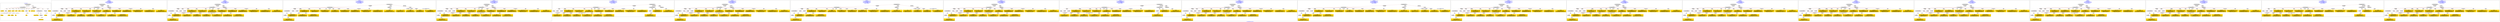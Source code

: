 digraph n0 {
fontcolor="blue"
remincross="true"
label="s19-s-indianapolis-artworks.xml"
subgraph cluster_0 {
label="1-correct model"
n2[style="filled",color="white",fillcolor="lightgray",label="CulturalHeritageObject1"];
n3[shape="plaintext",style="filled",fillcolor="gold",label="creationDate"];
n4[style="filled",color="white",fillcolor="lightgray",label="Person1"];
n5[shape="plaintext",style="filled",fillcolor="gold",label="galleryLabel"];
n6[shape="plaintext",style="filled",fillcolor="gold",label="dimensions"];
n7[shape="plaintext",style="filled",fillcolor="gold",label="materials"];
n8[shape="plaintext",style="filled",fillcolor="gold",label="creditLine"];
n9[shape="plaintext",style="filled",fillcolor="gold",label="provenance"];
n10[style="filled",color="white",fillcolor="lightgray",label="Concept1"];
n11[shape="plaintext",style="filled",fillcolor="gold",label="title"];
n12[shape="plaintext",style="filled",fillcolor="gold",label="accessionNumber"];
n13[style="filled",color="white",fillcolor="lightgray",label="CulturalHeritageObject2"];
n14[style="filled",color="white",fillcolor="lightgray",label="Document2"];
n15[shape="plaintext",style="filled",fillcolor="gold",label="relatedArtworksTitle"];
n16[style="filled",color="white",fillcolor="lightgray",label="Document1"];
n17[shape="plaintext",style="filled",fillcolor="gold",label="nationality"];
n18[shape="plaintext",style="filled",fillcolor="gold",label="birthDate"];
n19[shape="plaintext",style="filled",fillcolor="gold",label="deathDate"];
n20[shape="plaintext",style="filled",fillcolor="gold",label="artist"];
n21[style="filled",color="white",fillcolor="lightgray",label="EuropeanaAggregation1"];
n22[style="filled",color="white",fillcolor="lightgray",label="WebResource1"];
n23[shape="plaintext",style="filled",fillcolor="gold",label="imageURL"];
n24[shape="plaintext",style="filled",fillcolor="gold",label="values"];
n25[shape="plaintext",style="filled",fillcolor="gold",label="relatedArtworksURL"];
n26[shape="plaintext",style="filled",fillcolor="gold",label="sourceURL"];
}
subgraph cluster_1 {
label="candidate 0\nlink coherence:1.0\nnode coherence:1.0\nconfidence:0.5318289826011028\nmapping score:0.6086488765533088\ncost:23.99933\n-precision:0.92-recall:0.92"
n28[style="filled",color="white",fillcolor="lightgray",label="CulturalHeritageObject1"];
n29[style="filled",color="white",fillcolor="lightgray",label="CulturalHeritageObject2"];
n30[style="filled",color="white",fillcolor="lightgray",label="Person1"];
n31[style="filled",color="white",fillcolor="lightgray",label="Concept1"];
n32[style="filled",color="white",fillcolor="lightgray",label="Document1"];
n33[style="filled",color="white",fillcolor="lightgray",label="Document2"];
n34[style="filled",color="white",fillcolor="lightgray",label="EuropeanaAggregation1"];
n35[style="filled",color="white",fillcolor="lightgray",label="WebResource1"];
n36[shape="plaintext",style="filled",fillcolor="gold",label="sourceURL\n[WebResource,classLink,0.517]\n[Document,classLink,0.344]\n[CulturalHeritageObject,provenance,0.094]\n[CulturalHeritageObject,accessionNumber,0.045]"];
n37[shape="plaintext",style="filled",fillcolor="gold",label="artist\n[Person,nameOfThePerson,0.467]\n[Document,classLink,0.265]\n[CulturalHeritageObject,provenance,0.161]\n[WebResource,classLink,0.107]"];
n38[shape="plaintext",style="filled",fillcolor="gold",label="birthDate\n[Person,dateOfBirth,0.436]\n[Person,dateOfDeath,0.272]\n[CulturalHeritageObject,created,0.248]\n[Person,biographicalInformation,0.044]"];
n39[shape="plaintext",style="filled",fillcolor="gold",label="materials\n[CulturalHeritageObject,medium,0.818]\n[CulturalHeritageObject,description,0.066]\n[Concept,prefLabel,0.059]\n[Person,biographicalInformation,0.057]"];
n40[shape="plaintext",style="filled",fillcolor="gold",label="relatedArtworksTitle\n[CulturalHeritageObject,title,0.344]\n[Document,classLink,0.27]\n[CulturalHeritageObject,description,0.226]\n[WebResource,classLink,0.16]"];
n41[shape="plaintext",style="filled",fillcolor="gold",label="title\n[CulturalHeritageObject,title,0.366]\n[CulturalHeritageObject,description,0.229]\n[Document,classLink,0.229]\n[WebResource,classLink,0.176]"];
n42[shape="plaintext",style="filled",fillcolor="gold",label="deathDate\n[Person,dateOfDeath,0.4]\n[CulturalHeritageObject,created,0.284]\n[Person,dateOfBirth,0.264]\n[CulturalHeritageObject,title,0.052]"];
n43[shape="plaintext",style="filled",fillcolor="gold",label="relatedArtworksURL\n[WebResource,classLink,0.509]\n[Document,classLink,0.339]\n[CulturalHeritageObject,provenance,0.094]\n[CulturalHeritageObject,accessionNumber,0.058]"];
n44[shape="plaintext",style="filled",fillcolor="gold",label="values\n[Concept,prefLabel,0.368]\n[CulturalHeritageObject,title,0.261]\n[CulturalHeritageObject,description,0.26]\n[Person,biographicalInformation,0.111]"];
n45[shape="plaintext",style="filled",fillcolor="gold",label="creditLine\n[CulturalHeritageObject,provenance,0.706]\n[CulturalHeritageObject,title,0.111]\n[CulturalHeritageObject,description,0.1]\n[Document,classLink,0.083]"];
n46[shape="plaintext",style="filled",fillcolor="gold",label="creationDate\n[Person,dateOfBirth,0.413]\n[CulturalHeritageObject,created,0.325]\n[Person,dateOfDeath,0.157]\n[Person,biographicalInformation,0.104]"];
n47[shape="plaintext",style="filled",fillcolor="gold",label="imageURL\n[WebResource,classLink,0.834]\n[Document,classLink,0.153]\n[CulturalHeritageObject,description,0.008]\n[CulturalHeritageObject,accessionNumber,0.005]"];
n48[shape="plaintext",style="filled",fillcolor="gold",label="nationality\n[Person,countryAssociatedWithThePerson,0.796]\n[Concept,prefLabel,0.09]\n[CulturalHeritageObject,provenance,0.069]\n[CulturalHeritageObject,title,0.046]"];
n49[shape="plaintext",style="filled",fillcolor="gold",label="provenance\n[CulturalHeritageObject,provenance,0.528]\n[CulturalHeritageObject,description,0.168]\n[CulturalHeritageObject,title,0.16]\n[Person,biographicalInformation,0.144]"];
n50[shape="plaintext",style="filled",fillcolor="gold",label="galleryLabel\n[Person,biographicalInformation,0.4]\n[CulturalHeritageObject,description,0.374]\n[CulturalHeritageObject,title,0.157]\n[CulturalHeritageObject,provenance,0.069]"];
n51[shape="plaintext",style="filled",fillcolor="gold",label="accessionNumber\n[CulturalHeritageObject,accessionNumber,0.981]\n[CulturalHeritageObject,extent,0.018]\n[CulturalHeritageObject,provenance,0.0]\n[WebResource,classLink,0.0]"];
n52[shape="plaintext",style="filled",fillcolor="gold",label="dimensions\n[CulturalHeritageObject,extent,0.615]\n[CulturalHeritageObject,accessionNumber,0.172]\n[CulturalHeritageObject,medium,0.111]\n[CulturalHeritageObject,description,0.103]"];
}
subgraph cluster_2 {
label="candidate 1\nlink coherence:1.0\nnode coherence:1.0\nconfidence:0.5259287053921874\nmapping score:0.6066821174836703\ncost:23.99933\n-precision:0.83-recall:0.83"
n54[style="filled",color="white",fillcolor="lightgray",label="CulturalHeritageObject1"];
n55[style="filled",color="white",fillcolor="lightgray",label="CulturalHeritageObject2"];
n56[style="filled",color="white",fillcolor="lightgray",label="Person1"];
n57[style="filled",color="white",fillcolor="lightgray",label="Concept1"];
n58[style="filled",color="white",fillcolor="lightgray",label="Document1"];
n59[style="filled",color="white",fillcolor="lightgray",label="Document2"];
n60[style="filled",color="white",fillcolor="lightgray",label="EuropeanaAggregation1"];
n61[style="filled",color="white",fillcolor="lightgray",label="WebResource1"];
n62[shape="plaintext",style="filled",fillcolor="gold",label="sourceURL\n[WebResource,classLink,0.517]\n[Document,classLink,0.344]\n[CulturalHeritageObject,provenance,0.094]\n[CulturalHeritageObject,accessionNumber,0.045]"];
n63[shape="plaintext",style="filled",fillcolor="gold",label="artist\n[Person,nameOfThePerson,0.467]\n[Document,classLink,0.265]\n[CulturalHeritageObject,provenance,0.161]\n[WebResource,classLink,0.107]"];
n64[shape="plaintext",style="filled",fillcolor="gold",label="creationDate\n[Person,dateOfBirth,0.413]\n[CulturalHeritageObject,created,0.325]\n[Person,dateOfDeath,0.157]\n[Person,biographicalInformation,0.104]"];
n65[shape="plaintext",style="filled",fillcolor="gold",label="materials\n[CulturalHeritageObject,medium,0.818]\n[CulturalHeritageObject,description,0.066]\n[Concept,prefLabel,0.059]\n[Person,biographicalInformation,0.057]"];
n66[shape="plaintext",style="filled",fillcolor="gold",label="relatedArtworksTitle\n[CulturalHeritageObject,title,0.344]\n[Document,classLink,0.27]\n[CulturalHeritageObject,description,0.226]\n[WebResource,classLink,0.16]"];
n67[shape="plaintext",style="filled",fillcolor="gold",label="title\n[CulturalHeritageObject,title,0.366]\n[CulturalHeritageObject,description,0.229]\n[Document,classLink,0.229]\n[WebResource,classLink,0.176]"];
n68[shape="plaintext",style="filled",fillcolor="gold",label="deathDate\n[Person,dateOfDeath,0.4]\n[CulturalHeritageObject,created,0.284]\n[Person,dateOfBirth,0.264]\n[CulturalHeritageObject,title,0.052]"];
n69[shape="plaintext",style="filled",fillcolor="gold",label="relatedArtworksURL\n[WebResource,classLink,0.509]\n[Document,classLink,0.339]\n[CulturalHeritageObject,provenance,0.094]\n[CulturalHeritageObject,accessionNumber,0.058]"];
n70[shape="plaintext",style="filled",fillcolor="gold",label="values\n[Concept,prefLabel,0.368]\n[CulturalHeritageObject,title,0.261]\n[CulturalHeritageObject,description,0.26]\n[Person,biographicalInformation,0.111]"];
n71[shape="plaintext",style="filled",fillcolor="gold",label="birthDate\n[Person,dateOfBirth,0.436]\n[Person,dateOfDeath,0.272]\n[CulturalHeritageObject,created,0.248]\n[Person,biographicalInformation,0.044]"];
n72[shape="plaintext",style="filled",fillcolor="gold",label="creditLine\n[CulturalHeritageObject,provenance,0.706]\n[CulturalHeritageObject,title,0.111]\n[CulturalHeritageObject,description,0.1]\n[Document,classLink,0.083]"];
n73[shape="plaintext",style="filled",fillcolor="gold",label="imageURL\n[WebResource,classLink,0.834]\n[Document,classLink,0.153]\n[CulturalHeritageObject,description,0.008]\n[CulturalHeritageObject,accessionNumber,0.005]"];
n74[shape="plaintext",style="filled",fillcolor="gold",label="nationality\n[Person,countryAssociatedWithThePerson,0.796]\n[Concept,prefLabel,0.09]\n[CulturalHeritageObject,provenance,0.069]\n[CulturalHeritageObject,title,0.046]"];
n75[shape="plaintext",style="filled",fillcolor="gold",label="provenance\n[CulturalHeritageObject,provenance,0.528]\n[CulturalHeritageObject,description,0.168]\n[CulturalHeritageObject,title,0.16]\n[Person,biographicalInformation,0.144]"];
n76[shape="plaintext",style="filled",fillcolor="gold",label="galleryLabel\n[Person,biographicalInformation,0.4]\n[CulturalHeritageObject,description,0.374]\n[CulturalHeritageObject,title,0.157]\n[CulturalHeritageObject,provenance,0.069]"];
n77[shape="plaintext",style="filled",fillcolor="gold",label="accessionNumber\n[CulturalHeritageObject,accessionNumber,0.981]\n[CulturalHeritageObject,extent,0.018]\n[CulturalHeritageObject,provenance,0.0]\n[WebResource,classLink,0.0]"];
n78[shape="plaintext",style="filled",fillcolor="gold",label="dimensions\n[CulturalHeritageObject,extent,0.615]\n[CulturalHeritageObject,accessionNumber,0.172]\n[CulturalHeritageObject,medium,0.111]\n[CulturalHeritageObject,description,0.103]"];
}
subgraph cluster_3 {
label="candidate 10\nlink coherence:0.9583333333333334\nnode coherence:1.0\nconfidence:0.5318289826011028\nmapping score:0.6086488765533088\ncost:123.009552\n-precision:0.88-recall:0.88"
n80[style="filled",color="white",fillcolor="lightgray",label="CulturalHeritageObject1"];
n81[style="filled",color="white",fillcolor="lightgray",label="CulturalHeritageObject2"];
n82[style="filled",color="white",fillcolor="lightgray",label="Concept1"];
n83[style="filled",color="white",fillcolor="lightgray",label="Document1"];
n84[style="filled",color="white",fillcolor="lightgray",label="Document2"];
n85[style="filled",color="white",fillcolor="lightgray",label="EuropeanaAggregation1"];
n86[style="filled",color="white",fillcolor="lightgray",label="WebResource1"];
n87[style="filled",color="white",fillcolor="lightgray",label="Person1"];
n88[shape="plaintext",style="filled",fillcolor="gold",label="sourceURL\n[WebResource,classLink,0.517]\n[Document,classLink,0.344]\n[CulturalHeritageObject,provenance,0.094]\n[CulturalHeritageObject,accessionNumber,0.045]"];
n89[shape="plaintext",style="filled",fillcolor="gold",label="artist\n[Person,nameOfThePerson,0.467]\n[Document,classLink,0.265]\n[CulturalHeritageObject,provenance,0.161]\n[WebResource,classLink,0.107]"];
n90[shape="plaintext",style="filled",fillcolor="gold",label="birthDate\n[Person,dateOfBirth,0.436]\n[Person,dateOfDeath,0.272]\n[CulturalHeritageObject,created,0.248]\n[Person,biographicalInformation,0.044]"];
n91[shape="plaintext",style="filled",fillcolor="gold",label="materials\n[CulturalHeritageObject,medium,0.818]\n[CulturalHeritageObject,description,0.066]\n[Concept,prefLabel,0.059]\n[Person,biographicalInformation,0.057]"];
n92[shape="plaintext",style="filled",fillcolor="gold",label="relatedArtworksTitle\n[CulturalHeritageObject,title,0.344]\n[Document,classLink,0.27]\n[CulturalHeritageObject,description,0.226]\n[WebResource,classLink,0.16]"];
n93[shape="plaintext",style="filled",fillcolor="gold",label="title\n[CulturalHeritageObject,title,0.366]\n[CulturalHeritageObject,description,0.229]\n[Document,classLink,0.229]\n[WebResource,classLink,0.176]"];
n94[shape="plaintext",style="filled",fillcolor="gold",label="deathDate\n[Person,dateOfDeath,0.4]\n[CulturalHeritageObject,created,0.284]\n[Person,dateOfBirth,0.264]\n[CulturalHeritageObject,title,0.052]"];
n95[shape="plaintext",style="filled",fillcolor="gold",label="relatedArtworksURL\n[WebResource,classLink,0.509]\n[Document,classLink,0.339]\n[CulturalHeritageObject,provenance,0.094]\n[CulturalHeritageObject,accessionNumber,0.058]"];
n96[shape="plaintext",style="filled",fillcolor="gold",label="values\n[Concept,prefLabel,0.368]\n[CulturalHeritageObject,title,0.261]\n[CulturalHeritageObject,description,0.26]\n[Person,biographicalInformation,0.111]"];
n97[shape="plaintext",style="filled",fillcolor="gold",label="creditLine\n[CulturalHeritageObject,provenance,0.706]\n[CulturalHeritageObject,title,0.111]\n[CulturalHeritageObject,description,0.1]\n[Document,classLink,0.083]"];
n98[shape="plaintext",style="filled",fillcolor="gold",label="creationDate\n[Person,dateOfBirth,0.413]\n[CulturalHeritageObject,created,0.325]\n[Person,dateOfDeath,0.157]\n[Person,biographicalInformation,0.104]"];
n99[shape="plaintext",style="filled",fillcolor="gold",label="imageURL\n[WebResource,classLink,0.834]\n[Document,classLink,0.153]\n[CulturalHeritageObject,description,0.008]\n[CulturalHeritageObject,accessionNumber,0.005]"];
n100[shape="plaintext",style="filled",fillcolor="gold",label="nationality\n[Person,countryAssociatedWithThePerson,0.796]\n[Concept,prefLabel,0.09]\n[CulturalHeritageObject,provenance,0.069]\n[CulturalHeritageObject,title,0.046]"];
n101[shape="plaintext",style="filled",fillcolor="gold",label="provenance\n[CulturalHeritageObject,provenance,0.528]\n[CulturalHeritageObject,description,0.168]\n[CulturalHeritageObject,title,0.16]\n[Person,biographicalInformation,0.144]"];
n102[shape="plaintext",style="filled",fillcolor="gold",label="galleryLabel\n[Person,biographicalInformation,0.4]\n[CulturalHeritageObject,description,0.374]\n[CulturalHeritageObject,title,0.157]\n[CulturalHeritageObject,provenance,0.069]"];
n103[shape="plaintext",style="filled",fillcolor="gold",label="accessionNumber\n[CulturalHeritageObject,accessionNumber,0.981]\n[CulturalHeritageObject,extent,0.018]\n[CulturalHeritageObject,provenance,0.0]\n[WebResource,classLink,0.0]"];
n104[shape="plaintext",style="filled",fillcolor="gold",label="dimensions\n[CulturalHeritageObject,extent,0.615]\n[CulturalHeritageObject,accessionNumber,0.172]\n[CulturalHeritageObject,medium,0.111]\n[CulturalHeritageObject,description,0.103]"];
}
subgraph cluster_4 {
label="candidate 11\nlink coherence:0.9583333333333334\nnode coherence:1.0\nconfidence:0.5259287053921874\nmapping score:0.6066821174836703\ncost:23.99931\n-precision:0.79-recall:0.79"
n106[style="filled",color="white",fillcolor="lightgray",label="CulturalHeritageObject1"];
n107[style="filled",color="white",fillcolor="lightgray",label="CulturalHeritageObject2"];
n108[style="filled",color="white",fillcolor="lightgray",label="Person1"];
n109[style="filled",color="white",fillcolor="lightgray",label="Concept1"];
n110[style="filled",color="white",fillcolor="lightgray",label="Document1"];
n111[style="filled",color="white",fillcolor="lightgray",label="Document2"];
n112[style="filled",color="white",fillcolor="lightgray",label="EuropeanaAggregation1"];
n113[style="filled",color="white",fillcolor="lightgray",label="WebResource1"];
n114[shape="plaintext",style="filled",fillcolor="gold",label="sourceURL\n[WebResource,classLink,0.517]\n[Document,classLink,0.344]\n[CulturalHeritageObject,provenance,0.094]\n[CulturalHeritageObject,accessionNumber,0.045]"];
n115[shape="plaintext",style="filled",fillcolor="gold",label="artist\n[Person,nameOfThePerson,0.467]\n[Document,classLink,0.265]\n[CulturalHeritageObject,provenance,0.161]\n[WebResource,classLink,0.107]"];
n116[shape="plaintext",style="filled",fillcolor="gold",label="creationDate\n[Person,dateOfBirth,0.413]\n[CulturalHeritageObject,created,0.325]\n[Person,dateOfDeath,0.157]\n[Person,biographicalInformation,0.104]"];
n117[shape="plaintext",style="filled",fillcolor="gold",label="materials\n[CulturalHeritageObject,medium,0.818]\n[CulturalHeritageObject,description,0.066]\n[Concept,prefLabel,0.059]\n[Person,biographicalInformation,0.057]"];
n118[shape="plaintext",style="filled",fillcolor="gold",label="relatedArtworksTitle\n[CulturalHeritageObject,title,0.344]\n[Document,classLink,0.27]\n[CulturalHeritageObject,description,0.226]\n[WebResource,classLink,0.16]"];
n119[shape="plaintext",style="filled",fillcolor="gold",label="title\n[CulturalHeritageObject,title,0.366]\n[CulturalHeritageObject,description,0.229]\n[Document,classLink,0.229]\n[WebResource,classLink,0.176]"];
n120[shape="plaintext",style="filled",fillcolor="gold",label="deathDate\n[Person,dateOfDeath,0.4]\n[CulturalHeritageObject,created,0.284]\n[Person,dateOfBirth,0.264]\n[CulturalHeritageObject,title,0.052]"];
n121[shape="plaintext",style="filled",fillcolor="gold",label="relatedArtworksURL\n[WebResource,classLink,0.509]\n[Document,classLink,0.339]\n[CulturalHeritageObject,provenance,0.094]\n[CulturalHeritageObject,accessionNumber,0.058]"];
n122[shape="plaintext",style="filled",fillcolor="gold",label="values\n[Concept,prefLabel,0.368]\n[CulturalHeritageObject,title,0.261]\n[CulturalHeritageObject,description,0.26]\n[Person,biographicalInformation,0.111]"];
n123[shape="plaintext",style="filled",fillcolor="gold",label="birthDate\n[Person,dateOfBirth,0.436]\n[Person,dateOfDeath,0.272]\n[CulturalHeritageObject,created,0.248]\n[Person,biographicalInformation,0.044]"];
n124[shape="plaintext",style="filled",fillcolor="gold",label="creditLine\n[CulturalHeritageObject,provenance,0.706]\n[CulturalHeritageObject,title,0.111]\n[CulturalHeritageObject,description,0.1]\n[Document,classLink,0.083]"];
n125[shape="plaintext",style="filled",fillcolor="gold",label="imageURL\n[WebResource,classLink,0.834]\n[Document,classLink,0.153]\n[CulturalHeritageObject,description,0.008]\n[CulturalHeritageObject,accessionNumber,0.005]"];
n126[shape="plaintext",style="filled",fillcolor="gold",label="nationality\n[Person,countryAssociatedWithThePerson,0.796]\n[Concept,prefLabel,0.09]\n[CulturalHeritageObject,provenance,0.069]\n[CulturalHeritageObject,title,0.046]"];
n127[shape="plaintext",style="filled",fillcolor="gold",label="provenance\n[CulturalHeritageObject,provenance,0.528]\n[CulturalHeritageObject,description,0.168]\n[CulturalHeritageObject,title,0.16]\n[Person,biographicalInformation,0.144]"];
n128[shape="plaintext",style="filled",fillcolor="gold",label="galleryLabel\n[Person,biographicalInformation,0.4]\n[CulturalHeritageObject,description,0.374]\n[CulturalHeritageObject,title,0.157]\n[CulturalHeritageObject,provenance,0.069]"];
n129[shape="plaintext",style="filled",fillcolor="gold",label="accessionNumber\n[CulturalHeritageObject,accessionNumber,0.981]\n[CulturalHeritageObject,extent,0.018]\n[CulturalHeritageObject,provenance,0.0]\n[WebResource,classLink,0.0]"];
n130[shape="plaintext",style="filled",fillcolor="gold",label="dimensions\n[CulturalHeritageObject,extent,0.615]\n[CulturalHeritageObject,accessionNumber,0.172]\n[CulturalHeritageObject,medium,0.111]\n[CulturalHeritageObject,description,0.103]"];
}
subgraph cluster_5 {
label="candidate 12\nlink coherence:0.9583333333333334\nnode coherence:1.0\nconfidence:0.5259287053921874\nmapping score:0.6066821174836703\ncost:123.009352\n-precision:0.79-recall:0.79"
n132[style="filled",color="white",fillcolor="lightgray",label="CulturalHeritageObject1"];
n133[style="filled",color="white",fillcolor="lightgray",label="Person1"];
n134[style="filled",color="white",fillcolor="lightgray",label="Concept1"];
n135[style="filled",color="white",fillcolor="lightgray",label="Document1"];
n136[style="filled",color="white",fillcolor="lightgray",label="CulturalHeritageObject2"];
n137[style="filled",color="white",fillcolor="lightgray",label="Document2"];
n138[style="filled",color="white",fillcolor="lightgray",label="EuropeanaAggregation1"];
n139[style="filled",color="white",fillcolor="lightgray",label="WebResource1"];
n140[shape="plaintext",style="filled",fillcolor="gold",label="sourceURL\n[WebResource,classLink,0.517]\n[Document,classLink,0.344]\n[CulturalHeritageObject,provenance,0.094]\n[CulturalHeritageObject,accessionNumber,0.045]"];
n141[shape="plaintext",style="filled",fillcolor="gold",label="artist\n[Person,nameOfThePerson,0.467]\n[Document,classLink,0.265]\n[CulturalHeritageObject,provenance,0.161]\n[WebResource,classLink,0.107]"];
n142[shape="plaintext",style="filled",fillcolor="gold",label="creationDate\n[Person,dateOfBirth,0.413]\n[CulturalHeritageObject,created,0.325]\n[Person,dateOfDeath,0.157]\n[Person,biographicalInformation,0.104]"];
n143[shape="plaintext",style="filled",fillcolor="gold",label="materials\n[CulturalHeritageObject,medium,0.818]\n[CulturalHeritageObject,description,0.066]\n[Concept,prefLabel,0.059]\n[Person,biographicalInformation,0.057]"];
n144[shape="plaintext",style="filled",fillcolor="gold",label="relatedArtworksTitle\n[CulturalHeritageObject,title,0.344]\n[Document,classLink,0.27]\n[CulturalHeritageObject,description,0.226]\n[WebResource,classLink,0.16]"];
n145[shape="plaintext",style="filled",fillcolor="gold",label="title\n[CulturalHeritageObject,title,0.366]\n[CulturalHeritageObject,description,0.229]\n[Document,classLink,0.229]\n[WebResource,classLink,0.176]"];
n146[shape="plaintext",style="filled",fillcolor="gold",label="deathDate\n[Person,dateOfDeath,0.4]\n[CulturalHeritageObject,created,0.284]\n[Person,dateOfBirth,0.264]\n[CulturalHeritageObject,title,0.052]"];
n147[shape="plaintext",style="filled",fillcolor="gold",label="relatedArtworksURL\n[WebResource,classLink,0.509]\n[Document,classLink,0.339]\n[CulturalHeritageObject,provenance,0.094]\n[CulturalHeritageObject,accessionNumber,0.058]"];
n148[shape="plaintext",style="filled",fillcolor="gold",label="values\n[Concept,prefLabel,0.368]\n[CulturalHeritageObject,title,0.261]\n[CulturalHeritageObject,description,0.26]\n[Person,biographicalInformation,0.111]"];
n149[shape="plaintext",style="filled",fillcolor="gold",label="birthDate\n[Person,dateOfBirth,0.436]\n[Person,dateOfDeath,0.272]\n[CulturalHeritageObject,created,0.248]\n[Person,biographicalInformation,0.044]"];
n150[shape="plaintext",style="filled",fillcolor="gold",label="creditLine\n[CulturalHeritageObject,provenance,0.706]\n[CulturalHeritageObject,title,0.111]\n[CulturalHeritageObject,description,0.1]\n[Document,classLink,0.083]"];
n151[shape="plaintext",style="filled",fillcolor="gold",label="imageURL\n[WebResource,classLink,0.834]\n[Document,classLink,0.153]\n[CulturalHeritageObject,description,0.008]\n[CulturalHeritageObject,accessionNumber,0.005]"];
n152[shape="plaintext",style="filled",fillcolor="gold",label="nationality\n[Person,countryAssociatedWithThePerson,0.796]\n[Concept,prefLabel,0.09]\n[CulturalHeritageObject,provenance,0.069]\n[CulturalHeritageObject,title,0.046]"];
n153[shape="plaintext",style="filled",fillcolor="gold",label="provenance\n[CulturalHeritageObject,provenance,0.528]\n[CulturalHeritageObject,description,0.168]\n[CulturalHeritageObject,title,0.16]\n[Person,biographicalInformation,0.144]"];
n154[shape="plaintext",style="filled",fillcolor="gold",label="galleryLabel\n[Person,biographicalInformation,0.4]\n[CulturalHeritageObject,description,0.374]\n[CulturalHeritageObject,title,0.157]\n[CulturalHeritageObject,provenance,0.069]"];
n155[shape="plaintext",style="filled",fillcolor="gold",label="accessionNumber\n[CulturalHeritageObject,accessionNumber,0.981]\n[CulturalHeritageObject,extent,0.018]\n[CulturalHeritageObject,provenance,0.0]\n[WebResource,classLink,0.0]"];
n156[shape="plaintext",style="filled",fillcolor="gold",label="dimensions\n[CulturalHeritageObject,extent,0.615]\n[CulturalHeritageObject,accessionNumber,0.172]\n[CulturalHeritageObject,medium,0.111]\n[CulturalHeritageObject,description,0.103]"];
}
subgraph cluster_6 {
label="candidate 13\nlink coherence:0.9583333333333334\nnode coherence:1.0\nconfidence:0.5259287053921874\nmapping score:0.6066821174836703\ncost:123.009512\n-precision:0.83-recall:0.83"
n158[style="filled",color="white",fillcolor="lightgray",label="CulturalHeritageObject1"];
n159[style="filled",color="white",fillcolor="lightgray",label="CulturalHeritageObject2"];
n160[style="filled",color="white",fillcolor="lightgray",label="Person1"];
n161[style="filled",color="white",fillcolor="lightgray",label="Concept1"];
n162[style="filled",color="white",fillcolor="lightgray",label="Document1"];
n163[style="filled",color="white",fillcolor="lightgray",label="Document2"];
n164[style="filled",color="white",fillcolor="lightgray",label="EuropeanaAggregation1"];
n165[style="filled",color="white",fillcolor="lightgray",label="WebResource1"];
n166[shape="plaintext",style="filled",fillcolor="gold",label="sourceURL\n[WebResource,classLink,0.517]\n[Document,classLink,0.344]\n[CulturalHeritageObject,provenance,0.094]\n[CulturalHeritageObject,accessionNumber,0.045]"];
n167[shape="plaintext",style="filled",fillcolor="gold",label="artist\n[Person,nameOfThePerson,0.467]\n[Document,classLink,0.265]\n[CulturalHeritageObject,provenance,0.161]\n[WebResource,classLink,0.107]"];
n168[shape="plaintext",style="filled",fillcolor="gold",label="creationDate\n[Person,dateOfBirth,0.413]\n[CulturalHeritageObject,created,0.325]\n[Person,dateOfDeath,0.157]\n[Person,biographicalInformation,0.104]"];
n169[shape="plaintext",style="filled",fillcolor="gold",label="materials\n[CulturalHeritageObject,medium,0.818]\n[CulturalHeritageObject,description,0.066]\n[Concept,prefLabel,0.059]\n[Person,biographicalInformation,0.057]"];
n170[shape="plaintext",style="filled",fillcolor="gold",label="relatedArtworksTitle\n[CulturalHeritageObject,title,0.344]\n[Document,classLink,0.27]\n[CulturalHeritageObject,description,0.226]\n[WebResource,classLink,0.16]"];
n171[shape="plaintext",style="filled",fillcolor="gold",label="title\n[CulturalHeritageObject,title,0.366]\n[CulturalHeritageObject,description,0.229]\n[Document,classLink,0.229]\n[WebResource,classLink,0.176]"];
n172[shape="plaintext",style="filled",fillcolor="gold",label="deathDate\n[Person,dateOfDeath,0.4]\n[CulturalHeritageObject,created,0.284]\n[Person,dateOfBirth,0.264]\n[CulturalHeritageObject,title,0.052]"];
n173[shape="plaintext",style="filled",fillcolor="gold",label="relatedArtworksURL\n[WebResource,classLink,0.509]\n[Document,classLink,0.339]\n[CulturalHeritageObject,provenance,0.094]\n[CulturalHeritageObject,accessionNumber,0.058]"];
n174[shape="plaintext",style="filled",fillcolor="gold",label="values\n[Concept,prefLabel,0.368]\n[CulturalHeritageObject,title,0.261]\n[CulturalHeritageObject,description,0.26]\n[Person,biographicalInformation,0.111]"];
n175[shape="plaintext",style="filled",fillcolor="gold",label="birthDate\n[Person,dateOfBirth,0.436]\n[Person,dateOfDeath,0.272]\n[CulturalHeritageObject,created,0.248]\n[Person,biographicalInformation,0.044]"];
n176[shape="plaintext",style="filled",fillcolor="gold",label="creditLine\n[CulturalHeritageObject,provenance,0.706]\n[CulturalHeritageObject,title,0.111]\n[CulturalHeritageObject,description,0.1]\n[Document,classLink,0.083]"];
n177[shape="plaintext",style="filled",fillcolor="gold",label="imageURL\n[WebResource,classLink,0.834]\n[Document,classLink,0.153]\n[CulturalHeritageObject,description,0.008]\n[CulturalHeritageObject,accessionNumber,0.005]"];
n178[shape="plaintext",style="filled",fillcolor="gold",label="nationality\n[Person,countryAssociatedWithThePerson,0.796]\n[Concept,prefLabel,0.09]\n[CulturalHeritageObject,provenance,0.069]\n[CulturalHeritageObject,title,0.046]"];
n179[shape="plaintext",style="filled",fillcolor="gold",label="provenance\n[CulturalHeritageObject,provenance,0.528]\n[CulturalHeritageObject,description,0.168]\n[CulturalHeritageObject,title,0.16]\n[Person,biographicalInformation,0.144]"];
n180[shape="plaintext",style="filled",fillcolor="gold",label="galleryLabel\n[Person,biographicalInformation,0.4]\n[CulturalHeritageObject,description,0.374]\n[CulturalHeritageObject,title,0.157]\n[CulturalHeritageObject,provenance,0.069]"];
n181[shape="plaintext",style="filled",fillcolor="gold",label="accessionNumber\n[CulturalHeritageObject,accessionNumber,0.981]\n[CulturalHeritageObject,extent,0.018]\n[CulturalHeritageObject,provenance,0.0]\n[WebResource,classLink,0.0]"];
n182[shape="plaintext",style="filled",fillcolor="gold",label="dimensions\n[CulturalHeritageObject,extent,0.615]\n[CulturalHeritageObject,accessionNumber,0.172]\n[CulturalHeritageObject,medium,0.111]\n[CulturalHeritageObject,description,0.103]"];
}
subgraph cluster_7 {
label="candidate 14\nlink coherence:0.9583333333333334\nnode coherence:1.0\nconfidence:0.5259287053921874\nmapping score:0.6066821174836703\ncost:123.009552\n-precision:0.79-recall:0.79"
n184[style="filled",color="white",fillcolor="lightgray",label="CulturalHeritageObject1"];
n185[style="filled",color="white",fillcolor="lightgray",label="CulturalHeritageObject2"];
n186[style="filled",color="white",fillcolor="lightgray",label="Concept1"];
n187[style="filled",color="white",fillcolor="lightgray",label="Document1"];
n188[style="filled",color="white",fillcolor="lightgray",label="Document2"];
n189[style="filled",color="white",fillcolor="lightgray",label="EuropeanaAggregation1"];
n190[style="filled",color="white",fillcolor="lightgray",label="WebResource1"];
n191[style="filled",color="white",fillcolor="lightgray",label="Person1"];
n192[shape="plaintext",style="filled",fillcolor="gold",label="sourceURL\n[WebResource,classLink,0.517]\n[Document,classLink,0.344]\n[CulturalHeritageObject,provenance,0.094]\n[CulturalHeritageObject,accessionNumber,0.045]"];
n193[shape="plaintext",style="filled",fillcolor="gold",label="artist\n[Person,nameOfThePerson,0.467]\n[Document,classLink,0.265]\n[CulturalHeritageObject,provenance,0.161]\n[WebResource,classLink,0.107]"];
n194[shape="plaintext",style="filled",fillcolor="gold",label="creationDate\n[Person,dateOfBirth,0.413]\n[CulturalHeritageObject,created,0.325]\n[Person,dateOfDeath,0.157]\n[Person,biographicalInformation,0.104]"];
n195[shape="plaintext",style="filled",fillcolor="gold",label="materials\n[CulturalHeritageObject,medium,0.818]\n[CulturalHeritageObject,description,0.066]\n[Concept,prefLabel,0.059]\n[Person,biographicalInformation,0.057]"];
n196[shape="plaintext",style="filled",fillcolor="gold",label="relatedArtworksTitle\n[CulturalHeritageObject,title,0.344]\n[Document,classLink,0.27]\n[CulturalHeritageObject,description,0.226]\n[WebResource,classLink,0.16]"];
n197[shape="plaintext",style="filled",fillcolor="gold",label="title\n[CulturalHeritageObject,title,0.366]\n[CulturalHeritageObject,description,0.229]\n[Document,classLink,0.229]\n[WebResource,classLink,0.176]"];
n198[shape="plaintext",style="filled",fillcolor="gold",label="deathDate\n[Person,dateOfDeath,0.4]\n[CulturalHeritageObject,created,0.284]\n[Person,dateOfBirth,0.264]\n[CulturalHeritageObject,title,0.052]"];
n199[shape="plaintext",style="filled",fillcolor="gold",label="relatedArtworksURL\n[WebResource,classLink,0.509]\n[Document,classLink,0.339]\n[CulturalHeritageObject,provenance,0.094]\n[CulturalHeritageObject,accessionNumber,0.058]"];
n200[shape="plaintext",style="filled",fillcolor="gold",label="values\n[Concept,prefLabel,0.368]\n[CulturalHeritageObject,title,0.261]\n[CulturalHeritageObject,description,0.26]\n[Person,biographicalInformation,0.111]"];
n201[shape="plaintext",style="filled",fillcolor="gold",label="birthDate\n[Person,dateOfBirth,0.436]\n[Person,dateOfDeath,0.272]\n[CulturalHeritageObject,created,0.248]\n[Person,biographicalInformation,0.044]"];
n202[shape="plaintext",style="filled",fillcolor="gold",label="creditLine\n[CulturalHeritageObject,provenance,0.706]\n[CulturalHeritageObject,title,0.111]\n[CulturalHeritageObject,description,0.1]\n[Document,classLink,0.083]"];
n203[shape="plaintext",style="filled",fillcolor="gold",label="imageURL\n[WebResource,classLink,0.834]\n[Document,classLink,0.153]\n[CulturalHeritageObject,description,0.008]\n[CulturalHeritageObject,accessionNumber,0.005]"];
n204[shape="plaintext",style="filled",fillcolor="gold",label="nationality\n[Person,countryAssociatedWithThePerson,0.796]\n[Concept,prefLabel,0.09]\n[CulturalHeritageObject,provenance,0.069]\n[CulturalHeritageObject,title,0.046]"];
n205[shape="plaintext",style="filled",fillcolor="gold",label="provenance\n[CulturalHeritageObject,provenance,0.528]\n[CulturalHeritageObject,description,0.168]\n[CulturalHeritageObject,title,0.16]\n[Person,biographicalInformation,0.144]"];
n206[shape="plaintext",style="filled",fillcolor="gold",label="galleryLabel\n[Person,biographicalInformation,0.4]\n[CulturalHeritageObject,description,0.374]\n[CulturalHeritageObject,title,0.157]\n[CulturalHeritageObject,provenance,0.069]"];
n207[shape="plaintext",style="filled",fillcolor="gold",label="accessionNumber\n[CulturalHeritageObject,accessionNumber,0.981]\n[CulturalHeritageObject,extent,0.018]\n[CulturalHeritageObject,provenance,0.0]\n[WebResource,classLink,0.0]"];
n208[shape="plaintext",style="filled",fillcolor="gold",label="dimensions\n[CulturalHeritageObject,extent,0.615]\n[CulturalHeritageObject,accessionNumber,0.172]\n[CulturalHeritageObject,medium,0.111]\n[CulturalHeritageObject,description,0.103]"];
}
subgraph cluster_8 {
label="candidate 15\nlink coherence:0.9583333333333334\nnode coherence:1.0\nconfidence:0.5205693396669132\nmapping score:0.6048956622419123\ncost:23.99931\n-precision:0.75-recall:0.75"
n210[style="filled",color="white",fillcolor="lightgray",label="CulturalHeritageObject1"];
n211[style="filled",color="white",fillcolor="lightgray",label="CulturalHeritageObject2"];
n212[style="filled",color="white",fillcolor="lightgray",label="Person1"];
n213[style="filled",color="white",fillcolor="lightgray",label="Concept1"];
n214[style="filled",color="white",fillcolor="lightgray",label="Document1"];
n215[style="filled",color="white",fillcolor="lightgray",label="Document2"];
n216[style="filled",color="white",fillcolor="lightgray",label="EuropeanaAggregation1"];
n217[style="filled",color="white",fillcolor="lightgray",label="WebResource1"];
n218[shape="plaintext",style="filled",fillcolor="gold",label="sourceURL\n[WebResource,classLink,0.517]\n[Document,classLink,0.344]\n[CulturalHeritageObject,provenance,0.094]\n[CulturalHeritageObject,accessionNumber,0.045]"];
n219[shape="plaintext",style="filled",fillcolor="gold",label="artist\n[Person,nameOfThePerson,0.467]\n[Document,classLink,0.265]\n[CulturalHeritageObject,provenance,0.161]\n[WebResource,classLink,0.107]"];
n220[shape="plaintext",style="filled",fillcolor="gold",label="creationDate\n[Person,dateOfBirth,0.413]\n[CulturalHeritageObject,created,0.325]\n[Person,dateOfDeath,0.157]\n[Person,biographicalInformation,0.104]"];
n221[shape="plaintext",style="filled",fillcolor="gold",label="materials\n[CulturalHeritageObject,medium,0.818]\n[CulturalHeritageObject,description,0.066]\n[Concept,prefLabel,0.059]\n[Person,biographicalInformation,0.057]"];
n222[shape="plaintext",style="filled",fillcolor="gold",label="relatedArtworksTitle\n[CulturalHeritageObject,title,0.344]\n[Document,classLink,0.27]\n[CulturalHeritageObject,description,0.226]\n[WebResource,classLink,0.16]"];
n223[shape="plaintext",style="filled",fillcolor="gold",label="title\n[CulturalHeritageObject,title,0.366]\n[CulturalHeritageObject,description,0.229]\n[Document,classLink,0.229]\n[WebResource,classLink,0.176]"];
n224[shape="plaintext",style="filled",fillcolor="gold",label="birthDate\n[Person,dateOfBirth,0.436]\n[Person,dateOfDeath,0.272]\n[CulturalHeritageObject,created,0.248]\n[Person,biographicalInformation,0.044]"];
n225[shape="plaintext",style="filled",fillcolor="gold",label="relatedArtworksURL\n[WebResource,classLink,0.509]\n[Document,classLink,0.339]\n[CulturalHeritageObject,provenance,0.094]\n[CulturalHeritageObject,accessionNumber,0.058]"];
n226[shape="plaintext",style="filled",fillcolor="gold",label="values\n[Concept,prefLabel,0.368]\n[CulturalHeritageObject,title,0.261]\n[CulturalHeritageObject,description,0.26]\n[Person,biographicalInformation,0.111]"];
n227[shape="plaintext",style="filled",fillcolor="gold",label="creditLine\n[CulturalHeritageObject,provenance,0.706]\n[CulturalHeritageObject,title,0.111]\n[CulturalHeritageObject,description,0.1]\n[Document,classLink,0.083]"];
n228[shape="plaintext",style="filled",fillcolor="gold",label="deathDate\n[Person,dateOfDeath,0.4]\n[CulturalHeritageObject,created,0.284]\n[Person,dateOfBirth,0.264]\n[CulturalHeritageObject,title,0.052]"];
n229[shape="plaintext",style="filled",fillcolor="gold",label="imageURL\n[WebResource,classLink,0.834]\n[Document,classLink,0.153]\n[CulturalHeritageObject,description,0.008]\n[CulturalHeritageObject,accessionNumber,0.005]"];
n230[shape="plaintext",style="filled",fillcolor="gold",label="nationality\n[Person,countryAssociatedWithThePerson,0.796]\n[Concept,prefLabel,0.09]\n[CulturalHeritageObject,provenance,0.069]\n[CulturalHeritageObject,title,0.046]"];
n231[shape="plaintext",style="filled",fillcolor="gold",label="provenance\n[CulturalHeritageObject,provenance,0.528]\n[CulturalHeritageObject,description,0.168]\n[CulturalHeritageObject,title,0.16]\n[Person,biographicalInformation,0.144]"];
n232[shape="plaintext",style="filled",fillcolor="gold",label="galleryLabel\n[Person,biographicalInformation,0.4]\n[CulturalHeritageObject,description,0.374]\n[CulturalHeritageObject,title,0.157]\n[CulturalHeritageObject,provenance,0.069]"];
n233[shape="plaintext",style="filled",fillcolor="gold",label="accessionNumber\n[CulturalHeritageObject,accessionNumber,0.981]\n[CulturalHeritageObject,extent,0.018]\n[CulturalHeritageObject,provenance,0.0]\n[WebResource,classLink,0.0]"];
n234[shape="plaintext",style="filled",fillcolor="gold",label="dimensions\n[CulturalHeritageObject,extent,0.615]\n[CulturalHeritageObject,accessionNumber,0.172]\n[CulturalHeritageObject,medium,0.111]\n[CulturalHeritageObject,description,0.103]"];
}
subgraph cluster_9 {
label="candidate 16\nlink coherence:0.9583333333333334\nnode coherence:1.0\nconfidence:0.5205693396669132\nmapping score:0.6048956622419123\ncost:123.009352\n-precision:0.75-recall:0.75"
n236[style="filled",color="white",fillcolor="lightgray",label="CulturalHeritageObject1"];
n237[style="filled",color="white",fillcolor="lightgray",label="Person1"];
n238[style="filled",color="white",fillcolor="lightgray",label="Concept1"];
n239[style="filled",color="white",fillcolor="lightgray",label="Document1"];
n240[style="filled",color="white",fillcolor="lightgray",label="CulturalHeritageObject2"];
n241[style="filled",color="white",fillcolor="lightgray",label="Document2"];
n242[style="filled",color="white",fillcolor="lightgray",label="EuropeanaAggregation1"];
n243[style="filled",color="white",fillcolor="lightgray",label="WebResource1"];
n244[shape="plaintext",style="filled",fillcolor="gold",label="sourceURL\n[WebResource,classLink,0.517]\n[Document,classLink,0.344]\n[CulturalHeritageObject,provenance,0.094]\n[CulturalHeritageObject,accessionNumber,0.045]"];
n245[shape="plaintext",style="filled",fillcolor="gold",label="artist\n[Person,nameOfThePerson,0.467]\n[Document,classLink,0.265]\n[CulturalHeritageObject,provenance,0.161]\n[WebResource,classLink,0.107]"];
n246[shape="plaintext",style="filled",fillcolor="gold",label="creationDate\n[Person,dateOfBirth,0.413]\n[CulturalHeritageObject,created,0.325]\n[Person,dateOfDeath,0.157]\n[Person,biographicalInformation,0.104]"];
n247[shape="plaintext",style="filled",fillcolor="gold",label="materials\n[CulturalHeritageObject,medium,0.818]\n[CulturalHeritageObject,description,0.066]\n[Concept,prefLabel,0.059]\n[Person,biographicalInformation,0.057]"];
n248[shape="plaintext",style="filled",fillcolor="gold",label="relatedArtworksTitle\n[CulturalHeritageObject,title,0.344]\n[Document,classLink,0.27]\n[CulturalHeritageObject,description,0.226]\n[WebResource,classLink,0.16]"];
n249[shape="plaintext",style="filled",fillcolor="gold",label="title\n[CulturalHeritageObject,title,0.366]\n[CulturalHeritageObject,description,0.229]\n[Document,classLink,0.229]\n[WebResource,classLink,0.176]"];
n250[shape="plaintext",style="filled",fillcolor="gold",label="birthDate\n[Person,dateOfBirth,0.436]\n[Person,dateOfDeath,0.272]\n[CulturalHeritageObject,created,0.248]\n[Person,biographicalInformation,0.044]"];
n251[shape="plaintext",style="filled",fillcolor="gold",label="relatedArtworksURL\n[WebResource,classLink,0.509]\n[Document,classLink,0.339]\n[CulturalHeritageObject,provenance,0.094]\n[CulturalHeritageObject,accessionNumber,0.058]"];
n252[shape="plaintext",style="filled",fillcolor="gold",label="values\n[Concept,prefLabel,0.368]\n[CulturalHeritageObject,title,0.261]\n[CulturalHeritageObject,description,0.26]\n[Person,biographicalInformation,0.111]"];
n253[shape="plaintext",style="filled",fillcolor="gold",label="creditLine\n[CulturalHeritageObject,provenance,0.706]\n[CulturalHeritageObject,title,0.111]\n[CulturalHeritageObject,description,0.1]\n[Document,classLink,0.083]"];
n254[shape="plaintext",style="filled",fillcolor="gold",label="deathDate\n[Person,dateOfDeath,0.4]\n[CulturalHeritageObject,created,0.284]\n[Person,dateOfBirth,0.264]\n[CulturalHeritageObject,title,0.052]"];
n255[shape="plaintext",style="filled",fillcolor="gold",label="imageURL\n[WebResource,classLink,0.834]\n[Document,classLink,0.153]\n[CulturalHeritageObject,description,0.008]\n[CulturalHeritageObject,accessionNumber,0.005]"];
n256[shape="plaintext",style="filled",fillcolor="gold",label="nationality\n[Person,countryAssociatedWithThePerson,0.796]\n[Concept,prefLabel,0.09]\n[CulturalHeritageObject,provenance,0.069]\n[CulturalHeritageObject,title,0.046]"];
n257[shape="plaintext",style="filled",fillcolor="gold",label="provenance\n[CulturalHeritageObject,provenance,0.528]\n[CulturalHeritageObject,description,0.168]\n[CulturalHeritageObject,title,0.16]\n[Person,biographicalInformation,0.144]"];
n258[shape="plaintext",style="filled",fillcolor="gold",label="galleryLabel\n[Person,biographicalInformation,0.4]\n[CulturalHeritageObject,description,0.374]\n[CulturalHeritageObject,title,0.157]\n[CulturalHeritageObject,provenance,0.069]"];
n259[shape="plaintext",style="filled",fillcolor="gold",label="accessionNumber\n[CulturalHeritageObject,accessionNumber,0.981]\n[CulturalHeritageObject,extent,0.018]\n[CulturalHeritageObject,provenance,0.0]\n[WebResource,classLink,0.0]"];
n260[shape="plaintext",style="filled",fillcolor="gold",label="dimensions\n[CulturalHeritageObject,extent,0.615]\n[CulturalHeritageObject,accessionNumber,0.172]\n[CulturalHeritageObject,medium,0.111]\n[CulturalHeritageObject,description,0.103]"];
}
subgraph cluster_10 {
label="candidate 17\nlink coherence:0.9583333333333334\nnode coherence:1.0\nconfidence:0.5205693396669132\nmapping score:0.6048956622419123\ncost:123.009512\n-precision:0.79-recall:0.79"
n262[style="filled",color="white",fillcolor="lightgray",label="CulturalHeritageObject1"];
n263[style="filled",color="white",fillcolor="lightgray",label="CulturalHeritageObject2"];
n264[style="filled",color="white",fillcolor="lightgray",label="Person1"];
n265[style="filled",color="white",fillcolor="lightgray",label="Concept1"];
n266[style="filled",color="white",fillcolor="lightgray",label="Document1"];
n267[style="filled",color="white",fillcolor="lightgray",label="Document2"];
n268[style="filled",color="white",fillcolor="lightgray",label="EuropeanaAggregation1"];
n269[style="filled",color="white",fillcolor="lightgray",label="WebResource1"];
n270[shape="plaintext",style="filled",fillcolor="gold",label="sourceURL\n[WebResource,classLink,0.517]\n[Document,classLink,0.344]\n[CulturalHeritageObject,provenance,0.094]\n[CulturalHeritageObject,accessionNumber,0.045]"];
n271[shape="plaintext",style="filled",fillcolor="gold",label="artist\n[Person,nameOfThePerson,0.467]\n[Document,classLink,0.265]\n[CulturalHeritageObject,provenance,0.161]\n[WebResource,classLink,0.107]"];
n272[shape="plaintext",style="filled",fillcolor="gold",label="creationDate\n[Person,dateOfBirth,0.413]\n[CulturalHeritageObject,created,0.325]\n[Person,dateOfDeath,0.157]\n[Person,biographicalInformation,0.104]"];
n273[shape="plaintext",style="filled",fillcolor="gold",label="materials\n[CulturalHeritageObject,medium,0.818]\n[CulturalHeritageObject,description,0.066]\n[Concept,prefLabel,0.059]\n[Person,biographicalInformation,0.057]"];
n274[shape="plaintext",style="filled",fillcolor="gold",label="relatedArtworksTitle\n[CulturalHeritageObject,title,0.344]\n[Document,classLink,0.27]\n[CulturalHeritageObject,description,0.226]\n[WebResource,classLink,0.16]"];
n275[shape="plaintext",style="filled",fillcolor="gold",label="title\n[CulturalHeritageObject,title,0.366]\n[CulturalHeritageObject,description,0.229]\n[Document,classLink,0.229]\n[WebResource,classLink,0.176]"];
n276[shape="plaintext",style="filled",fillcolor="gold",label="birthDate\n[Person,dateOfBirth,0.436]\n[Person,dateOfDeath,0.272]\n[CulturalHeritageObject,created,0.248]\n[Person,biographicalInformation,0.044]"];
n277[shape="plaintext",style="filled",fillcolor="gold",label="relatedArtworksURL\n[WebResource,classLink,0.509]\n[Document,classLink,0.339]\n[CulturalHeritageObject,provenance,0.094]\n[CulturalHeritageObject,accessionNumber,0.058]"];
n278[shape="plaintext",style="filled",fillcolor="gold",label="values\n[Concept,prefLabel,0.368]\n[CulturalHeritageObject,title,0.261]\n[CulturalHeritageObject,description,0.26]\n[Person,biographicalInformation,0.111]"];
n279[shape="plaintext",style="filled",fillcolor="gold",label="creditLine\n[CulturalHeritageObject,provenance,0.706]\n[CulturalHeritageObject,title,0.111]\n[CulturalHeritageObject,description,0.1]\n[Document,classLink,0.083]"];
n280[shape="plaintext",style="filled",fillcolor="gold",label="deathDate\n[Person,dateOfDeath,0.4]\n[CulturalHeritageObject,created,0.284]\n[Person,dateOfBirth,0.264]\n[CulturalHeritageObject,title,0.052]"];
n281[shape="plaintext",style="filled",fillcolor="gold",label="imageURL\n[WebResource,classLink,0.834]\n[Document,classLink,0.153]\n[CulturalHeritageObject,description,0.008]\n[CulturalHeritageObject,accessionNumber,0.005]"];
n282[shape="plaintext",style="filled",fillcolor="gold",label="nationality\n[Person,countryAssociatedWithThePerson,0.796]\n[Concept,prefLabel,0.09]\n[CulturalHeritageObject,provenance,0.069]\n[CulturalHeritageObject,title,0.046]"];
n283[shape="plaintext",style="filled",fillcolor="gold",label="provenance\n[CulturalHeritageObject,provenance,0.528]\n[CulturalHeritageObject,description,0.168]\n[CulturalHeritageObject,title,0.16]\n[Person,biographicalInformation,0.144]"];
n284[shape="plaintext",style="filled",fillcolor="gold",label="galleryLabel\n[Person,biographicalInformation,0.4]\n[CulturalHeritageObject,description,0.374]\n[CulturalHeritageObject,title,0.157]\n[CulturalHeritageObject,provenance,0.069]"];
n285[shape="plaintext",style="filled",fillcolor="gold",label="accessionNumber\n[CulturalHeritageObject,accessionNumber,0.981]\n[CulturalHeritageObject,extent,0.018]\n[CulturalHeritageObject,provenance,0.0]\n[WebResource,classLink,0.0]"];
n286[shape="plaintext",style="filled",fillcolor="gold",label="dimensions\n[CulturalHeritageObject,extent,0.615]\n[CulturalHeritageObject,accessionNumber,0.172]\n[CulturalHeritageObject,medium,0.111]\n[CulturalHeritageObject,description,0.103]"];
}
subgraph cluster_11 {
label="candidate 18\nlink coherence:0.9583333333333334\nnode coherence:1.0\nconfidence:0.5205693396669132\nmapping score:0.6048956622419123\ncost:123.009552\n-precision:0.75-recall:0.75"
n288[style="filled",color="white",fillcolor="lightgray",label="CulturalHeritageObject1"];
n289[style="filled",color="white",fillcolor="lightgray",label="CulturalHeritageObject2"];
n290[style="filled",color="white",fillcolor="lightgray",label="Concept1"];
n291[style="filled",color="white",fillcolor="lightgray",label="Document1"];
n292[style="filled",color="white",fillcolor="lightgray",label="Document2"];
n293[style="filled",color="white",fillcolor="lightgray",label="EuropeanaAggregation1"];
n294[style="filled",color="white",fillcolor="lightgray",label="WebResource1"];
n295[style="filled",color="white",fillcolor="lightgray",label="Person1"];
n296[shape="plaintext",style="filled",fillcolor="gold",label="sourceURL\n[WebResource,classLink,0.517]\n[Document,classLink,0.344]\n[CulturalHeritageObject,provenance,0.094]\n[CulturalHeritageObject,accessionNumber,0.045]"];
n297[shape="plaintext",style="filled",fillcolor="gold",label="artist\n[Person,nameOfThePerson,0.467]\n[Document,classLink,0.265]\n[CulturalHeritageObject,provenance,0.161]\n[WebResource,classLink,0.107]"];
n298[shape="plaintext",style="filled",fillcolor="gold",label="creationDate\n[Person,dateOfBirth,0.413]\n[CulturalHeritageObject,created,0.325]\n[Person,dateOfDeath,0.157]\n[Person,biographicalInformation,0.104]"];
n299[shape="plaintext",style="filled",fillcolor="gold",label="materials\n[CulturalHeritageObject,medium,0.818]\n[CulturalHeritageObject,description,0.066]\n[Concept,prefLabel,0.059]\n[Person,biographicalInformation,0.057]"];
n300[shape="plaintext",style="filled",fillcolor="gold",label="relatedArtworksTitle\n[CulturalHeritageObject,title,0.344]\n[Document,classLink,0.27]\n[CulturalHeritageObject,description,0.226]\n[WebResource,classLink,0.16]"];
n301[shape="plaintext",style="filled",fillcolor="gold",label="title\n[CulturalHeritageObject,title,0.366]\n[CulturalHeritageObject,description,0.229]\n[Document,classLink,0.229]\n[WebResource,classLink,0.176]"];
n302[shape="plaintext",style="filled",fillcolor="gold",label="birthDate\n[Person,dateOfBirth,0.436]\n[Person,dateOfDeath,0.272]\n[CulturalHeritageObject,created,0.248]\n[Person,biographicalInformation,0.044]"];
n303[shape="plaintext",style="filled",fillcolor="gold",label="relatedArtworksURL\n[WebResource,classLink,0.509]\n[Document,classLink,0.339]\n[CulturalHeritageObject,provenance,0.094]\n[CulturalHeritageObject,accessionNumber,0.058]"];
n304[shape="plaintext",style="filled",fillcolor="gold",label="values\n[Concept,prefLabel,0.368]\n[CulturalHeritageObject,title,0.261]\n[CulturalHeritageObject,description,0.26]\n[Person,biographicalInformation,0.111]"];
n305[shape="plaintext",style="filled",fillcolor="gold",label="creditLine\n[CulturalHeritageObject,provenance,0.706]\n[CulturalHeritageObject,title,0.111]\n[CulturalHeritageObject,description,0.1]\n[Document,classLink,0.083]"];
n306[shape="plaintext",style="filled",fillcolor="gold",label="deathDate\n[Person,dateOfDeath,0.4]\n[CulturalHeritageObject,created,0.284]\n[Person,dateOfBirth,0.264]\n[CulturalHeritageObject,title,0.052]"];
n307[shape="plaintext",style="filled",fillcolor="gold",label="imageURL\n[WebResource,classLink,0.834]\n[Document,classLink,0.153]\n[CulturalHeritageObject,description,0.008]\n[CulturalHeritageObject,accessionNumber,0.005]"];
n308[shape="plaintext",style="filled",fillcolor="gold",label="nationality\n[Person,countryAssociatedWithThePerson,0.796]\n[Concept,prefLabel,0.09]\n[CulturalHeritageObject,provenance,0.069]\n[CulturalHeritageObject,title,0.046]"];
n309[shape="plaintext",style="filled",fillcolor="gold",label="provenance\n[CulturalHeritageObject,provenance,0.528]\n[CulturalHeritageObject,description,0.168]\n[CulturalHeritageObject,title,0.16]\n[Person,biographicalInformation,0.144]"];
n310[shape="plaintext",style="filled",fillcolor="gold",label="galleryLabel\n[Person,biographicalInformation,0.4]\n[CulturalHeritageObject,description,0.374]\n[CulturalHeritageObject,title,0.157]\n[CulturalHeritageObject,provenance,0.069]"];
n311[shape="plaintext",style="filled",fillcolor="gold",label="accessionNumber\n[CulturalHeritageObject,accessionNumber,0.981]\n[CulturalHeritageObject,extent,0.018]\n[CulturalHeritageObject,provenance,0.0]\n[WebResource,classLink,0.0]"];
n312[shape="plaintext",style="filled",fillcolor="gold",label="dimensions\n[CulturalHeritageObject,extent,0.615]\n[CulturalHeritageObject,accessionNumber,0.172]\n[CulturalHeritageObject,medium,0.111]\n[CulturalHeritageObject,description,0.103]"];
}
subgraph cluster_12 {
label="candidate 19\nlink coherence:0.9583333333333334\nnode coherence:1.0\nconfidence:0.5151523800371142\nmapping score:0.6030900090319793\ncost:23.99931\n-precision:0.79-recall:0.79"
n314[style="filled",color="white",fillcolor="lightgray",label="CulturalHeritageObject1"];
n315[style="filled",color="white",fillcolor="lightgray",label="CulturalHeritageObject2"];
n316[style="filled",color="white",fillcolor="lightgray",label="Person1"];
n317[style="filled",color="white",fillcolor="lightgray",label="Concept1"];
n318[style="filled",color="white",fillcolor="lightgray",label="Document1"];
n319[style="filled",color="white",fillcolor="lightgray",label="Document2"];
n320[style="filled",color="white",fillcolor="lightgray",label="EuropeanaAggregation1"];
n321[style="filled",color="white",fillcolor="lightgray",label="WebResource1"];
n322[shape="plaintext",style="filled",fillcolor="gold",label="sourceURL\n[WebResource,classLink,0.517]\n[Document,classLink,0.344]\n[CulturalHeritageObject,provenance,0.094]\n[CulturalHeritageObject,accessionNumber,0.045]"];
n323[shape="plaintext",style="filled",fillcolor="gold",label="artist\n[Person,nameOfThePerson,0.467]\n[Document,classLink,0.265]\n[CulturalHeritageObject,provenance,0.161]\n[WebResource,classLink,0.107]"];
n324[shape="plaintext",style="filled",fillcolor="gold",label="birthDate\n[Person,dateOfBirth,0.436]\n[Person,dateOfDeath,0.272]\n[CulturalHeritageObject,created,0.248]\n[Person,biographicalInformation,0.044]"];
n325[shape="plaintext",style="filled",fillcolor="gold",label="materials\n[CulturalHeritageObject,medium,0.818]\n[CulturalHeritageObject,description,0.066]\n[Concept,prefLabel,0.059]\n[Person,biographicalInformation,0.057]"];
n326[shape="plaintext",style="filled",fillcolor="gold",label="relatedArtworksTitle\n[CulturalHeritageObject,title,0.344]\n[Document,classLink,0.27]\n[CulturalHeritageObject,description,0.226]\n[WebResource,classLink,0.16]"];
n327[shape="plaintext",style="filled",fillcolor="gold",label="title\n[CulturalHeritageObject,title,0.366]\n[CulturalHeritageObject,description,0.229]\n[Document,classLink,0.229]\n[WebResource,classLink,0.176]"];
n328[shape="plaintext",style="filled",fillcolor="gold",label="creationDate\n[Person,dateOfBirth,0.413]\n[CulturalHeritageObject,created,0.325]\n[Person,dateOfDeath,0.157]\n[Person,biographicalInformation,0.104]"];
n329[shape="plaintext",style="filled",fillcolor="gold",label="relatedArtworksURL\n[WebResource,classLink,0.509]\n[Document,classLink,0.339]\n[CulturalHeritageObject,provenance,0.094]\n[CulturalHeritageObject,accessionNumber,0.058]"];
n330[shape="plaintext",style="filled",fillcolor="gold",label="values\n[Concept,prefLabel,0.368]\n[CulturalHeritageObject,title,0.261]\n[CulturalHeritageObject,description,0.26]\n[Person,biographicalInformation,0.111]"];
n331[shape="plaintext",style="filled",fillcolor="gold",label="creditLine\n[CulturalHeritageObject,provenance,0.706]\n[CulturalHeritageObject,title,0.111]\n[CulturalHeritageObject,description,0.1]\n[Document,classLink,0.083]"];
n332[shape="plaintext",style="filled",fillcolor="gold",label="deathDate\n[Person,dateOfDeath,0.4]\n[CulturalHeritageObject,created,0.284]\n[Person,dateOfBirth,0.264]\n[CulturalHeritageObject,title,0.052]"];
n333[shape="plaintext",style="filled",fillcolor="gold",label="imageURL\n[WebResource,classLink,0.834]\n[Document,classLink,0.153]\n[CulturalHeritageObject,description,0.008]\n[CulturalHeritageObject,accessionNumber,0.005]"];
n334[shape="plaintext",style="filled",fillcolor="gold",label="nationality\n[Person,countryAssociatedWithThePerson,0.796]\n[Concept,prefLabel,0.09]\n[CulturalHeritageObject,provenance,0.069]\n[CulturalHeritageObject,title,0.046]"];
n335[shape="plaintext",style="filled",fillcolor="gold",label="provenance\n[CulturalHeritageObject,provenance,0.528]\n[CulturalHeritageObject,description,0.168]\n[CulturalHeritageObject,title,0.16]\n[Person,biographicalInformation,0.144]"];
n336[shape="plaintext",style="filled",fillcolor="gold",label="galleryLabel\n[Person,biographicalInformation,0.4]\n[CulturalHeritageObject,description,0.374]\n[CulturalHeritageObject,title,0.157]\n[CulturalHeritageObject,provenance,0.069]"];
n337[shape="plaintext",style="filled",fillcolor="gold",label="accessionNumber\n[CulturalHeritageObject,accessionNumber,0.981]\n[CulturalHeritageObject,extent,0.018]\n[CulturalHeritageObject,provenance,0.0]\n[WebResource,classLink,0.0]"];
n338[shape="plaintext",style="filled",fillcolor="gold",label="dimensions\n[CulturalHeritageObject,extent,0.615]\n[CulturalHeritageObject,accessionNumber,0.172]\n[CulturalHeritageObject,medium,0.111]\n[CulturalHeritageObject,description,0.103]"];
}
subgraph cluster_13 {
label="candidate 2\nlink coherence:1.0\nnode coherence:1.0\nconfidence:0.5205693396669132\nmapping score:0.6048956622419123\ncost:23.99933\n-precision:0.79-recall:0.79"
n340[style="filled",color="white",fillcolor="lightgray",label="CulturalHeritageObject1"];
n341[style="filled",color="white",fillcolor="lightgray",label="CulturalHeritageObject2"];
n342[style="filled",color="white",fillcolor="lightgray",label="Person1"];
n343[style="filled",color="white",fillcolor="lightgray",label="Concept1"];
n344[style="filled",color="white",fillcolor="lightgray",label="Document1"];
n345[style="filled",color="white",fillcolor="lightgray",label="Document2"];
n346[style="filled",color="white",fillcolor="lightgray",label="EuropeanaAggregation1"];
n347[style="filled",color="white",fillcolor="lightgray",label="WebResource1"];
n348[shape="plaintext",style="filled",fillcolor="gold",label="sourceURL\n[WebResource,classLink,0.517]\n[Document,classLink,0.344]\n[CulturalHeritageObject,provenance,0.094]\n[CulturalHeritageObject,accessionNumber,0.045]"];
n349[shape="plaintext",style="filled",fillcolor="gold",label="artist\n[Person,nameOfThePerson,0.467]\n[Document,classLink,0.265]\n[CulturalHeritageObject,provenance,0.161]\n[WebResource,classLink,0.107]"];
n350[shape="plaintext",style="filled",fillcolor="gold",label="creationDate\n[Person,dateOfBirth,0.413]\n[CulturalHeritageObject,created,0.325]\n[Person,dateOfDeath,0.157]\n[Person,biographicalInformation,0.104]"];
n351[shape="plaintext",style="filled",fillcolor="gold",label="materials\n[CulturalHeritageObject,medium,0.818]\n[CulturalHeritageObject,description,0.066]\n[Concept,prefLabel,0.059]\n[Person,biographicalInformation,0.057]"];
n352[shape="plaintext",style="filled",fillcolor="gold",label="relatedArtworksTitle\n[CulturalHeritageObject,title,0.344]\n[Document,classLink,0.27]\n[CulturalHeritageObject,description,0.226]\n[WebResource,classLink,0.16]"];
n353[shape="plaintext",style="filled",fillcolor="gold",label="title\n[CulturalHeritageObject,title,0.366]\n[CulturalHeritageObject,description,0.229]\n[Document,classLink,0.229]\n[WebResource,classLink,0.176]"];
n354[shape="plaintext",style="filled",fillcolor="gold",label="birthDate\n[Person,dateOfBirth,0.436]\n[Person,dateOfDeath,0.272]\n[CulturalHeritageObject,created,0.248]\n[Person,biographicalInformation,0.044]"];
n355[shape="plaintext",style="filled",fillcolor="gold",label="relatedArtworksURL\n[WebResource,classLink,0.509]\n[Document,classLink,0.339]\n[CulturalHeritageObject,provenance,0.094]\n[CulturalHeritageObject,accessionNumber,0.058]"];
n356[shape="plaintext",style="filled",fillcolor="gold",label="values\n[Concept,prefLabel,0.368]\n[CulturalHeritageObject,title,0.261]\n[CulturalHeritageObject,description,0.26]\n[Person,biographicalInformation,0.111]"];
n357[shape="plaintext",style="filled",fillcolor="gold",label="creditLine\n[CulturalHeritageObject,provenance,0.706]\n[CulturalHeritageObject,title,0.111]\n[CulturalHeritageObject,description,0.1]\n[Document,classLink,0.083]"];
n358[shape="plaintext",style="filled",fillcolor="gold",label="deathDate\n[Person,dateOfDeath,0.4]\n[CulturalHeritageObject,created,0.284]\n[Person,dateOfBirth,0.264]\n[CulturalHeritageObject,title,0.052]"];
n359[shape="plaintext",style="filled",fillcolor="gold",label="imageURL\n[WebResource,classLink,0.834]\n[Document,classLink,0.153]\n[CulturalHeritageObject,description,0.008]\n[CulturalHeritageObject,accessionNumber,0.005]"];
n360[shape="plaintext",style="filled",fillcolor="gold",label="nationality\n[Person,countryAssociatedWithThePerson,0.796]\n[Concept,prefLabel,0.09]\n[CulturalHeritageObject,provenance,0.069]\n[CulturalHeritageObject,title,0.046]"];
n361[shape="plaintext",style="filled",fillcolor="gold",label="provenance\n[CulturalHeritageObject,provenance,0.528]\n[CulturalHeritageObject,description,0.168]\n[CulturalHeritageObject,title,0.16]\n[Person,biographicalInformation,0.144]"];
n362[shape="plaintext",style="filled",fillcolor="gold",label="galleryLabel\n[Person,biographicalInformation,0.4]\n[CulturalHeritageObject,description,0.374]\n[CulturalHeritageObject,title,0.157]\n[CulturalHeritageObject,provenance,0.069]"];
n363[shape="plaintext",style="filled",fillcolor="gold",label="accessionNumber\n[CulturalHeritageObject,accessionNumber,0.981]\n[CulturalHeritageObject,extent,0.018]\n[CulturalHeritageObject,provenance,0.0]\n[WebResource,classLink,0.0]"];
n364[shape="plaintext",style="filled",fillcolor="gold",label="dimensions\n[CulturalHeritageObject,extent,0.615]\n[CulturalHeritageObject,accessionNumber,0.172]\n[CulturalHeritageObject,medium,0.111]\n[CulturalHeritageObject,description,0.103]"];
}
subgraph cluster_14 {
label="candidate 3\nlink coherence:1.0\nnode coherence:1.0\nconfidence:0.5151523800371142\nmapping score:0.6030900090319793\ncost:23.99933\n-precision:0.83-recall:0.83"
n366[style="filled",color="white",fillcolor="lightgray",label="CulturalHeritageObject1"];
n367[style="filled",color="white",fillcolor="lightgray",label="CulturalHeritageObject2"];
n368[style="filled",color="white",fillcolor="lightgray",label="Person1"];
n369[style="filled",color="white",fillcolor="lightgray",label="Concept1"];
n370[style="filled",color="white",fillcolor="lightgray",label="Document1"];
n371[style="filled",color="white",fillcolor="lightgray",label="Document2"];
n372[style="filled",color="white",fillcolor="lightgray",label="EuropeanaAggregation1"];
n373[style="filled",color="white",fillcolor="lightgray",label="WebResource1"];
n374[shape="plaintext",style="filled",fillcolor="gold",label="sourceURL\n[WebResource,classLink,0.517]\n[Document,classLink,0.344]\n[CulturalHeritageObject,provenance,0.094]\n[CulturalHeritageObject,accessionNumber,0.045]"];
n375[shape="plaintext",style="filled",fillcolor="gold",label="artist\n[Person,nameOfThePerson,0.467]\n[Document,classLink,0.265]\n[CulturalHeritageObject,provenance,0.161]\n[WebResource,classLink,0.107]"];
n376[shape="plaintext",style="filled",fillcolor="gold",label="birthDate\n[Person,dateOfBirth,0.436]\n[Person,dateOfDeath,0.272]\n[CulturalHeritageObject,created,0.248]\n[Person,biographicalInformation,0.044]"];
n377[shape="plaintext",style="filled",fillcolor="gold",label="materials\n[CulturalHeritageObject,medium,0.818]\n[CulturalHeritageObject,description,0.066]\n[Concept,prefLabel,0.059]\n[Person,biographicalInformation,0.057]"];
n378[shape="plaintext",style="filled",fillcolor="gold",label="relatedArtworksTitle\n[CulturalHeritageObject,title,0.344]\n[Document,classLink,0.27]\n[CulturalHeritageObject,description,0.226]\n[WebResource,classLink,0.16]"];
n379[shape="plaintext",style="filled",fillcolor="gold",label="title\n[CulturalHeritageObject,title,0.366]\n[CulturalHeritageObject,description,0.229]\n[Document,classLink,0.229]\n[WebResource,classLink,0.176]"];
n380[shape="plaintext",style="filled",fillcolor="gold",label="creationDate\n[Person,dateOfBirth,0.413]\n[CulturalHeritageObject,created,0.325]\n[Person,dateOfDeath,0.157]\n[Person,biographicalInformation,0.104]"];
n381[shape="plaintext",style="filled",fillcolor="gold",label="relatedArtworksURL\n[WebResource,classLink,0.509]\n[Document,classLink,0.339]\n[CulturalHeritageObject,provenance,0.094]\n[CulturalHeritageObject,accessionNumber,0.058]"];
n382[shape="plaintext",style="filled",fillcolor="gold",label="values\n[Concept,prefLabel,0.368]\n[CulturalHeritageObject,title,0.261]\n[CulturalHeritageObject,description,0.26]\n[Person,biographicalInformation,0.111]"];
n383[shape="plaintext",style="filled",fillcolor="gold",label="creditLine\n[CulturalHeritageObject,provenance,0.706]\n[CulturalHeritageObject,title,0.111]\n[CulturalHeritageObject,description,0.1]\n[Document,classLink,0.083]"];
n384[shape="plaintext",style="filled",fillcolor="gold",label="deathDate\n[Person,dateOfDeath,0.4]\n[CulturalHeritageObject,created,0.284]\n[Person,dateOfBirth,0.264]\n[CulturalHeritageObject,title,0.052]"];
n385[shape="plaintext",style="filled",fillcolor="gold",label="imageURL\n[WebResource,classLink,0.834]\n[Document,classLink,0.153]\n[CulturalHeritageObject,description,0.008]\n[CulturalHeritageObject,accessionNumber,0.005]"];
n386[shape="plaintext",style="filled",fillcolor="gold",label="nationality\n[Person,countryAssociatedWithThePerson,0.796]\n[Concept,prefLabel,0.09]\n[CulturalHeritageObject,provenance,0.069]\n[CulturalHeritageObject,title,0.046]"];
n387[shape="plaintext",style="filled",fillcolor="gold",label="provenance\n[CulturalHeritageObject,provenance,0.528]\n[CulturalHeritageObject,description,0.168]\n[CulturalHeritageObject,title,0.16]\n[Person,biographicalInformation,0.144]"];
n388[shape="plaintext",style="filled",fillcolor="gold",label="galleryLabel\n[Person,biographicalInformation,0.4]\n[CulturalHeritageObject,description,0.374]\n[CulturalHeritageObject,title,0.157]\n[CulturalHeritageObject,provenance,0.069]"];
n389[shape="plaintext",style="filled",fillcolor="gold",label="accessionNumber\n[CulturalHeritageObject,accessionNumber,0.981]\n[CulturalHeritageObject,extent,0.018]\n[CulturalHeritageObject,provenance,0.0]\n[WebResource,classLink,0.0]"];
n390[shape="plaintext",style="filled",fillcolor="gold",label="dimensions\n[CulturalHeritageObject,extent,0.615]\n[CulturalHeritageObject,accessionNumber,0.172]\n[CulturalHeritageObject,medium,0.111]\n[CulturalHeritageObject,description,0.103]"];
}
subgraph cluster_15 {
label="candidate 4\nlink coherence:1.0\nnode coherence:1.0\nconfidence:0.5142350854696737\nmapping score:0.6027842441761658\ncost:23.99933\n-precision:0.83-recall:0.83"
n392[style="filled",color="white",fillcolor="lightgray",label="CulturalHeritageObject1"];
n393[style="filled",color="white",fillcolor="lightgray",label="CulturalHeritageObject2"];
n394[style="filled",color="white",fillcolor="lightgray",label="Person1"];
n395[style="filled",color="white",fillcolor="lightgray",label="Concept1"];
n396[style="filled",color="white",fillcolor="lightgray",label="Document1"];
n397[style="filled",color="white",fillcolor="lightgray",label="Document2"];
n398[style="filled",color="white",fillcolor="lightgray",label="EuropeanaAggregation1"];
n399[style="filled",color="white",fillcolor="lightgray",label="WebResource1"];
n400[shape="plaintext",style="filled",fillcolor="gold",label="sourceURL\n[WebResource,classLink,0.517]\n[Document,classLink,0.344]\n[CulturalHeritageObject,provenance,0.094]\n[CulturalHeritageObject,accessionNumber,0.045]"];
n401[shape="plaintext",style="filled",fillcolor="gold",label="artist\n[Person,nameOfThePerson,0.467]\n[Document,classLink,0.265]\n[CulturalHeritageObject,provenance,0.161]\n[WebResource,classLink,0.107]"];
n402[shape="plaintext",style="filled",fillcolor="gold",label="deathDate\n[Person,dateOfDeath,0.4]\n[CulturalHeritageObject,created,0.284]\n[Person,dateOfBirth,0.264]\n[CulturalHeritageObject,title,0.052]"];
n403[shape="plaintext",style="filled",fillcolor="gold",label="materials\n[CulturalHeritageObject,medium,0.818]\n[CulturalHeritageObject,description,0.066]\n[Concept,prefLabel,0.059]\n[Person,biographicalInformation,0.057]"];
n404[shape="plaintext",style="filled",fillcolor="gold",label="relatedArtworksTitle\n[CulturalHeritageObject,title,0.344]\n[Document,classLink,0.27]\n[CulturalHeritageObject,description,0.226]\n[WebResource,classLink,0.16]"];
n405[shape="plaintext",style="filled",fillcolor="gold",label="title\n[CulturalHeritageObject,title,0.366]\n[CulturalHeritageObject,description,0.229]\n[Document,classLink,0.229]\n[WebResource,classLink,0.176]"];
n406[shape="plaintext",style="filled",fillcolor="gold",label="birthDate\n[Person,dateOfBirth,0.436]\n[Person,dateOfDeath,0.272]\n[CulturalHeritageObject,created,0.248]\n[Person,biographicalInformation,0.044]"];
n407[shape="plaintext",style="filled",fillcolor="gold",label="relatedArtworksURL\n[WebResource,classLink,0.509]\n[Document,classLink,0.339]\n[CulturalHeritageObject,provenance,0.094]\n[CulturalHeritageObject,accessionNumber,0.058]"];
n408[shape="plaintext",style="filled",fillcolor="gold",label="values\n[Concept,prefLabel,0.368]\n[CulturalHeritageObject,title,0.261]\n[CulturalHeritageObject,description,0.26]\n[Person,biographicalInformation,0.111]"];
n409[shape="plaintext",style="filled",fillcolor="gold",label="creditLine\n[CulturalHeritageObject,provenance,0.706]\n[CulturalHeritageObject,title,0.111]\n[CulturalHeritageObject,description,0.1]\n[Document,classLink,0.083]"];
n410[shape="plaintext",style="filled",fillcolor="gold",label="creationDate\n[Person,dateOfBirth,0.413]\n[CulturalHeritageObject,created,0.325]\n[Person,dateOfDeath,0.157]\n[Person,biographicalInformation,0.104]"];
n411[shape="plaintext",style="filled",fillcolor="gold",label="imageURL\n[WebResource,classLink,0.834]\n[Document,classLink,0.153]\n[CulturalHeritageObject,description,0.008]\n[CulturalHeritageObject,accessionNumber,0.005]"];
n412[shape="plaintext",style="filled",fillcolor="gold",label="nationality\n[Person,countryAssociatedWithThePerson,0.796]\n[Concept,prefLabel,0.09]\n[CulturalHeritageObject,provenance,0.069]\n[CulturalHeritageObject,title,0.046]"];
n413[shape="plaintext",style="filled",fillcolor="gold",label="provenance\n[CulturalHeritageObject,provenance,0.528]\n[CulturalHeritageObject,description,0.168]\n[CulturalHeritageObject,title,0.16]\n[Person,biographicalInformation,0.144]"];
n414[shape="plaintext",style="filled",fillcolor="gold",label="galleryLabel\n[Person,biographicalInformation,0.4]\n[CulturalHeritageObject,description,0.374]\n[CulturalHeritageObject,title,0.157]\n[CulturalHeritageObject,provenance,0.069]"];
n415[shape="plaintext",style="filled",fillcolor="gold",label="accessionNumber\n[CulturalHeritageObject,accessionNumber,0.981]\n[CulturalHeritageObject,extent,0.018]\n[CulturalHeritageObject,provenance,0.0]\n[WebResource,classLink,0.0]"];
n416[shape="plaintext",style="filled",fillcolor="gold",label="dimensions\n[CulturalHeritageObject,extent,0.615]\n[CulturalHeritageObject,accessionNumber,0.172]\n[CulturalHeritageObject,medium,0.111]\n[CulturalHeritageObject,description,0.103]"];
}
subgraph cluster_16 {
label="candidate 5\nlink coherence:1.0\nnode coherence:1.0\nconfidence:0.51214667573077\nmapping score:0.6020881075965312\ncost:23.99933\n-precision:0.79-recall:0.79"
n418[style="filled",color="white",fillcolor="lightgray",label="CulturalHeritageObject1"];
n419[style="filled",color="white",fillcolor="lightgray",label="CulturalHeritageObject2"];
n420[style="filled",color="white",fillcolor="lightgray",label="Person1"];
n421[style="filled",color="white",fillcolor="lightgray",label="Concept1"];
n422[style="filled",color="white",fillcolor="lightgray",label="Document1"];
n423[style="filled",color="white",fillcolor="lightgray",label="Document2"];
n424[style="filled",color="white",fillcolor="lightgray",label="EuropeanaAggregation1"];
n425[style="filled",color="white",fillcolor="lightgray",label="WebResource1"];
n426[shape="plaintext",style="filled",fillcolor="gold",label="sourceURL\n[WebResource,classLink,0.517]\n[Document,classLink,0.344]\n[CulturalHeritageObject,provenance,0.094]\n[CulturalHeritageObject,accessionNumber,0.045]"];
n427[shape="plaintext",style="filled",fillcolor="gold",label="artist\n[Person,nameOfThePerson,0.467]\n[Document,classLink,0.265]\n[CulturalHeritageObject,provenance,0.161]\n[WebResource,classLink,0.107]"];
n428[shape="plaintext",style="filled",fillcolor="gold",label="birthDate\n[Person,dateOfBirth,0.436]\n[Person,dateOfDeath,0.272]\n[CulturalHeritageObject,created,0.248]\n[Person,biographicalInformation,0.044]"];
n429[shape="plaintext",style="filled",fillcolor="gold",label="materials\n[CulturalHeritageObject,medium,0.818]\n[CulturalHeritageObject,description,0.066]\n[Concept,prefLabel,0.059]\n[Person,biographicalInformation,0.057]"];
n430[shape="plaintext",style="filled",fillcolor="gold",label="title\n[CulturalHeritageObject,title,0.366]\n[CulturalHeritageObject,description,0.229]\n[Document,classLink,0.229]\n[WebResource,classLink,0.176]"];
n431[shape="plaintext",style="filled",fillcolor="gold",label="galleryLabel\n[Person,biographicalInformation,0.4]\n[CulturalHeritageObject,description,0.374]\n[CulturalHeritageObject,title,0.157]\n[CulturalHeritageObject,provenance,0.069]"];
n432[shape="plaintext",style="filled",fillcolor="gold",label="deathDate\n[Person,dateOfDeath,0.4]\n[CulturalHeritageObject,created,0.284]\n[Person,dateOfBirth,0.264]\n[CulturalHeritageObject,title,0.052]"];
n433[shape="plaintext",style="filled",fillcolor="gold",label="relatedArtworksURL\n[WebResource,classLink,0.509]\n[Document,classLink,0.339]\n[CulturalHeritageObject,provenance,0.094]\n[CulturalHeritageObject,accessionNumber,0.058]"];
n434[shape="plaintext",style="filled",fillcolor="gold",label="values\n[Concept,prefLabel,0.368]\n[CulturalHeritageObject,title,0.261]\n[CulturalHeritageObject,description,0.26]\n[Person,biographicalInformation,0.111]"];
n435[shape="plaintext",style="filled",fillcolor="gold",label="creditLine\n[CulturalHeritageObject,provenance,0.706]\n[CulturalHeritageObject,title,0.111]\n[CulturalHeritageObject,description,0.1]\n[Document,classLink,0.083]"];
n436[shape="plaintext",style="filled",fillcolor="gold",label="creationDate\n[Person,dateOfBirth,0.413]\n[CulturalHeritageObject,created,0.325]\n[Person,dateOfDeath,0.157]\n[Person,biographicalInformation,0.104]"];
n437[shape="plaintext",style="filled",fillcolor="gold",label="imageURL\n[WebResource,classLink,0.834]\n[Document,classLink,0.153]\n[CulturalHeritageObject,description,0.008]\n[CulturalHeritageObject,accessionNumber,0.005]"];
n438[shape="plaintext",style="filled",fillcolor="gold",label="nationality\n[Person,countryAssociatedWithThePerson,0.796]\n[Concept,prefLabel,0.09]\n[CulturalHeritageObject,provenance,0.069]\n[CulturalHeritageObject,title,0.046]"];
n439[shape="plaintext",style="filled",fillcolor="gold",label="provenance\n[CulturalHeritageObject,provenance,0.528]\n[CulturalHeritageObject,description,0.168]\n[CulturalHeritageObject,title,0.16]\n[Person,biographicalInformation,0.144]"];
n440[shape="plaintext",style="filled",fillcolor="gold",label="relatedArtworksTitle\n[CulturalHeritageObject,title,0.344]\n[Document,classLink,0.27]\n[CulturalHeritageObject,description,0.226]\n[WebResource,classLink,0.16]"];
n441[shape="plaintext",style="filled",fillcolor="gold",label="accessionNumber\n[CulturalHeritageObject,accessionNumber,0.981]\n[CulturalHeritageObject,extent,0.018]\n[CulturalHeritageObject,provenance,0.0]\n[WebResource,classLink,0.0]"];
n442[shape="plaintext",style="filled",fillcolor="gold",label="dimensions\n[CulturalHeritageObject,extent,0.615]\n[CulturalHeritageObject,accessionNumber,0.172]\n[CulturalHeritageObject,medium,0.111]\n[CulturalHeritageObject,description,0.103]"];
}
subgraph cluster_17 {
label="candidate 6\nlink coherence:1.0\nnode coherence:1.0\nconfidence:0.5110249004175208\nmapping score:0.6017141824921148\ncost:23.99933\n-precision:0.83-recall:0.83"
n444[style="filled",color="white",fillcolor="lightgray",label="CulturalHeritageObject1"];
n445[style="filled",color="white",fillcolor="lightgray",label="CulturalHeritageObject2"];
n446[style="filled",color="white",fillcolor="lightgray",label="Person1"];
n447[style="filled",color="white",fillcolor="lightgray",label="Concept1"];
n448[style="filled",color="white",fillcolor="lightgray",label="Document1"];
n449[style="filled",color="white",fillcolor="lightgray",label="Document2"];
n450[style="filled",color="white",fillcolor="lightgray",label="EuropeanaAggregation1"];
n451[style="filled",color="white",fillcolor="lightgray",label="WebResource1"];
n452[shape="plaintext",style="filled",fillcolor="gold",label="sourceURL\n[WebResource,classLink,0.517]\n[Document,classLink,0.344]\n[CulturalHeritageObject,provenance,0.094]\n[CulturalHeritageObject,accessionNumber,0.045]"];
n453[shape="plaintext",style="filled",fillcolor="gold",label="artist\n[Person,nameOfThePerson,0.467]\n[Document,classLink,0.265]\n[CulturalHeritageObject,provenance,0.161]\n[WebResource,classLink,0.107]"];
n454[shape="plaintext",style="filled",fillcolor="gold",label="birthDate\n[Person,dateOfBirth,0.436]\n[Person,dateOfDeath,0.272]\n[CulturalHeritageObject,created,0.248]\n[Person,biographicalInformation,0.044]"];
n455[shape="plaintext",style="filled",fillcolor="gold",label="materials\n[CulturalHeritageObject,medium,0.818]\n[CulturalHeritageObject,description,0.066]\n[Concept,prefLabel,0.059]\n[Person,biographicalInformation,0.057]"];
n456[shape="plaintext",style="filled",fillcolor="gold",label="relatedArtworksTitle\n[CulturalHeritageObject,title,0.344]\n[Document,classLink,0.27]\n[CulturalHeritageObject,description,0.226]\n[WebResource,classLink,0.16]"];
n457[shape="plaintext",style="filled",fillcolor="gold",label="galleryLabel\n[Person,biographicalInformation,0.4]\n[CulturalHeritageObject,description,0.374]\n[CulturalHeritageObject,title,0.157]\n[CulturalHeritageObject,provenance,0.069]"];
n458[shape="plaintext",style="filled",fillcolor="gold",label="deathDate\n[Person,dateOfDeath,0.4]\n[CulturalHeritageObject,created,0.284]\n[Person,dateOfBirth,0.264]\n[CulturalHeritageObject,title,0.052]"];
n459[shape="plaintext",style="filled",fillcolor="gold",label="relatedArtworksURL\n[WebResource,classLink,0.509]\n[Document,classLink,0.339]\n[CulturalHeritageObject,provenance,0.094]\n[CulturalHeritageObject,accessionNumber,0.058]"];
n460[shape="plaintext",style="filled",fillcolor="gold",label="values\n[Concept,prefLabel,0.368]\n[CulturalHeritageObject,title,0.261]\n[CulturalHeritageObject,description,0.26]\n[Person,biographicalInformation,0.111]"];
n461[shape="plaintext",style="filled",fillcolor="gold",label="creditLine\n[CulturalHeritageObject,provenance,0.706]\n[CulturalHeritageObject,title,0.111]\n[CulturalHeritageObject,description,0.1]\n[Document,classLink,0.083]"];
n462[shape="plaintext",style="filled",fillcolor="gold",label="creationDate\n[Person,dateOfBirth,0.413]\n[CulturalHeritageObject,created,0.325]\n[Person,dateOfDeath,0.157]\n[Person,biographicalInformation,0.104]"];
n463[shape="plaintext",style="filled",fillcolor="gold",label="imageURL\n[WebResource,classLink,0.834]\n[Document,classLink,0.153]\n[CulturalHeritageObject,description,0.008]\n[CulturalHeritageObject,accessionNumber,0.005]"];
n464[shape="plaintext",style="filled",fillcolor="gold",label="nationality\n[Person,countryAssociatedWithThePerson,0.796]\n[Concept,prefLabel,0.09]\n[CulturalHeritageObject,provenance,0.069]\n[CulturalHeritageObject,title,0.046]"];
n465[shape="plaintext",style="filled",fillcolor="gold",label="provenance\n[CulturalHeritageObject,provenance,0.528]\n[CulturalHeritageObject,description,0.168]\n[CulturalHeritageObject,title,0.16]\n[Person,biographicalInformation,0.144]"];
n466[shape="plaintext",style="filled",fillcolor="gold",label="title\n[CulturalHeritageObject,title,0.366]\n[CulturalHeritageObject,description,0.229]\n[Document,classLink,0.229]\n[WebResource,classLink,0.176]"];
n467[shape="plaintext",style="filled",fillcolor="gold",label="accessionNumber\n[CulturalHeritageObject,accessionNumber,0.981]\n[CulturalHeritageObject,extent,0.018]\n[CulturalHeritageObject,provenance,0.0]\n[WebResource,classLink,0.0]"];
n468[shape="plaintext",style="filled",fillcolor="gold",label="dimensions\n[CulturalHeritageObject,extent,0.615]\n[CulturalHeritageObject,accessionNumber,0.172]\n[CulturalHeritageObject,medium,0.111]\n[CulturalHeritageObject,description,0.103]"];
}
subgraph cluster_18 {
label="candidate 7\nlink coherence:0.9583333333333334\nnode coherence:1.0\nconfidence:0.5318289826011028\nmapping score:0.6086488765533088\ncost:23.99931\n-precision:0.88-recall:0.88"
n470[style="filled",color="white",fillcolor="lightgray",label="CulturalHeritageObject1"];
n471[style="filled",color="white",fillcolor="lightgray",label="CulturalHeritageObject2"];
n472[style="filled",color="white",fillcolor="lightgray",label="Person1"];
n473[style="filled",color="white",fillcolor="lightgray",label="Concept1"];
n474[style="filled",color="white",fillcolor="lightgray",label="Document1"];
n475[style="filled",color="white",fillcolor="lightgray",label="Document2"];
n476[style="filled",color="white",fillcolor="lightgray",label="EuropeanaAggregation1"];
n477[style="filled",color="white",fillcolor="lightgray",label="WebResource1"];
n478[shape="plaintext",style="filled",fillcolor="gold",label="sourceURL\n[WebResource,classLink,0.517]\n[Document,classLink,0.344]\n[CulturalHeritageObject,provenance,0.094]\n[CulturalHeritageObject,accessionNumber,0.045]"];
n479[shape="plaintext",style="filled",fillcolor="gold",label="artist\n[Person,nameOfThePerson,0.467]\n[Document,classLink,0.265]\n[CulturalHeritageObject,provenance,0.161]\n[WebResource,classLink,0.107]"];
n480[shape="plaintext",style="filled",fillcolor="gold",label="birthDate\n[Person,dateOfBirth,0.436]\n[Person,dateOfDeath,0.272]\n[CulturalHeritageObject,created,0.248]\n[Person,biographicalInformation,0.044]"];
n481[shape="plaintext",style="filled",fillcolor="gold",label="materials\n[CulturalHeritageObject,medium,0.818]\n[CulturalHeritageObject,description,0.066]\n[Concept,prefLabel,0.059]\n[Person,biographicalInformation,0.057]"];
n482[shape="plaintext",style="filled",fillcolor="gold",label="relatedArtworksTitle\n[CulturalHeritageObject,title,0.344]\n[Document,classLink,0.27]\n[CulturalHeritageObject,description,0.226]\n[WebResource,classLink,0.16]"];
n483[shape="plaintext",style="filled",fillcolor="gold",label="title\n[CulturalHeritageObject,title,0.366]\n[CulturalHeritageObject,description,0.229]\n[Document,classLink,0.229]\n[WebResource,classLink,0.176]"];
n484[shape="plaintext",style="filled",fillcolor="gold",label="deathDate\n[Person,dateOfDeath,0.4]\n[CulturalHeritageObject,created,0.284]\n[Person,dateOfBirth,0.264]\n[CulturalHeritageObject,title,0.052]"];
n485[shape="plaintext",style="filled",fillcolor="gold",label="relatedArtworksURL\n[WebResource,classLink,0.509]\n[Document,classLink,0.339]\n[CulturalHeritageObject,provenance,0.094]\n[CulturalHeritageObject,accessionNumber,0.058]"];
n486[shape="plaintext",style="filled",fillcolor="gold",label="values\n[Concept,prefLabel,0.368]\n[CulturalHeritageObject,title,0.261]\n[CulturalHeritageObject,description,0.26]\n[Person,biographicalInformation,0.111]"];
n487[shape="plaintext",style="filled",fillcolor="gold",label="creditLine\n[CulturalHeritageObject,provenance,0.706]\n[CulturalHeritageObject,title,0.111]\n[CulturalHeritageObject,description,0.1]\n[Document,classLink,0.083]"];
n488[shape="plaintext",style="filled",fillcolor="gold",label="creationDate\n[Person,dateOfBirth,0.413]\n[CulturalHeritageObject,created,0.325]\n[Person,dateOfDeath,0.157]\n[Person,biographicalInformation,0.104]"];
n489[shape="plaintext",style="filled",fillcolor="gold",label="imageURL\n[WebResource,classLink,0.834]\n[Document,classLink,0.153]\n[CulturalHeritageObject,description,0.008]\n[CulturalHeritageObject,accessionNumber,0.005]"];
n490[shape="plaintext",style="filled",fillcolor="gold",label="nationality\n[Person,countryAssociatedWithThePerson,0.796]\n[Concept,prefLabel,0.09]\n[CulturalHeritageObject,provenance,0.069]\n[CulturalHeritageObject,title,0.046]"];
n491[shape="plaintext",style="filled",fillcolor="gold",label="provenance\n[CulturalHeritageObject,provenance,0.528]\n[CulturalHeritageObject,description,0.168]\n[CulturalHeritageObject,title,0.16]\n[Person,biographicalInformation,0.144]"];
n492[shape="plaintext",style="filled",fillcolor="gold",label="galleryLabel\n[Person,biographicalInformation,0.4]\n[CulturalHeritageObject,description,0.374]\n[CulturalHeritageObject,title,0.157]\n[CulturalHeritageObject,provenance,0.069]"];
n493[shape="plaintext",style="filled",fillcolor="gold",label="accessionNumber\n[CulturalHeritageObject,accessionNumber,0.981]\n[CulturalHeritageObject,extent,0.018]\n[CulturalHeritageObject,provenance,0.0]\n[WebResource,classLink,0.0]"];
n494[shape="plaintext",style="filled",fillcolor="gold",label="dimensions\n[CulturalHeritageObject,extent,0.615]\n[CulturalHeritageObject,accessionNumber,0.172]\n[CulturalHeritageObject,medium,0.111]\n[CulturalHeritageObject,description,0.103]"];
}
subgraph cluster_19 {
label="candidate 8\nlink coherence:0.9583333333333334\nnode coherence:1.0\nconfidence:0.5318289826011028\nmapping score:0.6086488765533088\ncost:123.009352\n-precision:0.88-recall:0.88"
n496[style="filled",color="white",fillcolor="lightgray",label="CulturalHeritageObject1"];
n497[style="filled",color="white",fillcolor="lightgray",label="Person1"];
n498[style="filled",color="white",fillcolor="lightgray",label="Concept1"];
n499[style="filled",color="white",fillcolor="lightgray",label="Document1"];
n500[style="filled",color="white",fillcolor="lightgray",label="CulturalHeritageObject2"];
n501[style="filled",color="white",fillcolor="lightgray",label="Document2"];
n502[style="filled",color="white",fillcolor="lightgray",label="EuropeanaAggregation1"];
n503[style="filled",color="white",fillcolor="lightgray",label="WebResource1"];
n504[shape="plaintext",style="filled",fillcolor="gold",label="sourceURL\n[WebResource,classLink,0.517]\n[Document,classLink,0.344]\n[CulturalHeritageObject,provenance,0.094]\n[CulturalHeritageObject,accessionNumber,0.045]"];
n505[shape="plaintext",style="filled",fillcolor="gold",label="artist\n[Person,nameOfThePerson,0.467]\n[Document,classLink,0.265]\n[CulturalHeritageObject,provenance,0.161]\n[WebResource,classLink,0.107]"];
n506[shape="plaintext",style="filled",fillcolor="gold",label="birthDate\n[Person,dateOfBirth,0.436]\n[Person,dateOfDeath,0.272]\n[CulturalHeritageObject,created,0.248]\n[Person,biographicalInformation,0.044]"];
n507[shape="plaintext",style="filled",fillcolor="gold",label="materials\n[CulturalHeritageObject,medium,0.818]\n[CulturalHeritageObject,description,0.066]\n[Concept,prefLabel,0.059]\n[Person,biographicalInformation,0.057]"];
n508[shape="plaintext",style="filled",fillcolor="gold",label="relatedArtworksTitle\n[CulturalHeritageObject,title,0.344]\n[Document,classLink,0.27]\n[CulturalHeritageObject,description,0.226]\n[WebResource,classLink,0.16]"];
n509[shape="plaintext",style="filled",fillcolor="gold",label="title\n[CulturalHeritageObject,title,0.366]\n[CulturalHeritageObject,description,0.229]\n[Document,classLink,0.229]\n[WebResource,classLink,0.176]"];
n510[shape="plaintext",style="filled",fillcolor="gold",label="deathDate\n[Person,dateOfDeath,0.4]\n[CulturalHeritageObject,created,0.284]\n[Person,dateOfBirth,0.264]\n[CulturalHeritageObject,title,0.052]"];
n511[shape="plaintext",style="filled",fillcolor="gold",label="relatedArtworksURL\n[WebResource,classLink,0.509]\n[Document,classLink,0.339]\n[CulturalHeritageObject,provenance,0.094]\n[CulturalHeritageObject,accessionNumber,0.058]"];
n512[shape="plaintext",style="filled",fillcolor="gold",label="values\n[Concept,prefLabel,0.368]\n[CulturalHeritageObject,title,0.261]\n[CulturalHeritageObject,description,0.26]\n[Person,biographicalInformation,0.111]"];
n513[shape="plaintext",style="filled",fillcolor="gold",label="creditLine\n[CulturalHeritageObject,provenance,0.706]\n[CulturalHeritageObject,title,0.111]\n[CulturalHeritageObject,description,0.1]\n[Document,classLink,0.083]"];
n514[shape="plaintext",style="filled",fillcolor="gold",label="creationDate\n[Person,dateOfBirth,0.413]\n[CulturalHeritageObject,created,0.325]\n[Person,dateOfDeath,0.157]\n[Person,biographicalInformation,0.104]"];
n515[shape="plaintext",style="filled",fillcolor="gold",label="imageURL\n[WebResource,classLink,0.834]\n[Document,classLink,0.153]\n[CulturalHeritageObject,description,0.008]\n[CulturalHeritageObject,accessionNumber,0.005]"];
n516[shape="plaintext",style="filled",fillcolor="gold",label="nationality\n[Person,countryAssociatedWithThePerson,0.796]\n[Concept,prefLabel,0.09]\n[CulturalHeritageObject,provenance,0.069]\n[CulturalHeritageObject,title,0.046]"];
n517[shape="plaintext",style="filled",fillcolor="gold",label="provenance\n[CulturalHeritageObject,provenance,0.528]\n[CulturalHeritageObject,description,0.168]\n[CulturalHeritageObject,title,0.16]\n[Person,biographicalInformation,0.144]"];
n518[shape="plaintext",style="filled",fillcolor="gold",label="galleryLabel\n[Person,biographicalInformation,0.4]\n[CulturalHeritageObject,description,0.374]\n[CulturalHeritageObject,title,0.157]\n[CulturalHeritageObject,provenance,0.069]"];
n519[shape="plaintext",style="filled",fillcolor="gold",label="accessionNumber\n[CulturalHeritageObject,accessionNumber,0.981]\n[CulturalHeritageObject,extent,0.018]\n[CulturalHeritageObject,provenance,0.0]\n[WebResource,classLink,0.0]"];
n520[shape="plaintext",style="filled",fillcolor="gold",label="dimensions\n[CulturalHeritageObject,extent,0.615]\n[CulturalHeritageObject,accessionNumber,0.172]\n[CulturalHeritageObject,medium,0.111]\n[CulturalHeritageObject,description,0.103]"];
}
subgraph cluster_20 {
label="candidate 9\nlink coherence:0.9583333333333334\nnode coherence:1.0\nconfidence:0.5318289826011028\nmapping score:0.6086488765533088\ncost:123.009512\n-precision:0.92-recall:0.92"
n522[style="filled",color="white",fillcolor="lightgray",label="CulturalHeritageObject1"];
n523[style="filled",color="white",fillcolor="lightgray",label="CulturalHeritageObject2"];
n524[style="filled",color="white",fillcolor="lightgray",label="Person1"];
n525[style="filled",color="white",fillcolor="lightgray",label="Concept1"];
n526[style="filled",color="white",fillcolor="lightgray",label="Document1"];
n527[style="filled",color="white",fillcolor="lightgray",label="Document2"];
n528[style="filled",color="white",fillcolor="lightgray",label="EuropeanaAggregation1"];
n529[style="filled",color="white",fillcolor="lightgray",label="WebResource1"];
n530[shape="plaintext",style="filled",fillcolor="gold",label="sourceURL\n[WebResource,classLink,0.517]\n[Document,classLink,0.344]\n[CulturalHeritageObject,provenance,0.094]\n[CulturalHeritageObject,accessionNumber,0.045]"];
n531[shape="plaintext",style="filled",fillcolor="gold",label="artist\n[Person,nameOfThePerson,0.467]\n[Document,classLink,0.265]\n[CulturalHeritageObject,provenance,0.161]\n[WebResource,classLink,0.107]"];
n532[shape="plaintext",style="filled",fillcolor="gold",label="birthDate\n[Person,dateOfBirth,0.436]\n[Person,dateOfDeath,0.272]\n[CulturalHeritageObject,created,0.248]\n[Person,biographicalInformation,0.044]"];
n533[shape="plaintext",style="filled",fillcolor="gold",label="materials\n[CulturalHeritageObject,medium,0.818]\n[CulturalHeritageObject,description,0.066]\n[Concept,prefLabel,0.059]\n[Person,biographicalInformation,0.057]"];
n534[shape="plaintext",style="filled",fillcolor="gold",label="relatedArtworksTitle\n[CulturalHeritageObject,title,0.344]\n[Document,classLink,0.27]\n[CulturalHeritageObject,description,0.226]\n[WebResource,classLink,0.16]"];
n535[shape="plaintext",style="filled",fillcolor="gold",label="title\n[CulturalHeritageObject,title,0.366]\n[CulturalHeritageObject,description,0.229]\n[Document,classLink,0.229]\n[WebResource,classLink,0.176]"];
n536[shape="plaintext",style="filled",fillcolor="gold",label="deathDate\n[Person,dateOfDeath,0.4]\n[CulturalHeritageObject,created,0.284]\n[Person,dateOfBirth,0.264]\n[CulturalHeritageObject,title,0.052]"];
n537[shape="plaintext",style="filled",fillcolor="gold",label="relatedArtworksURL\n[WebResource,classLink,0.509]\n[Document,classLink,0.339]\n[CulturalHeritageObject,provenance,0.094]\n[CulturalHeritageObject,accessionNumber,0.058]"];
n538[shape="plaintext",style="filled",fillcolor="gold",label="values\n[Concept,prefLabel,0.368]\n[CulturalHeritageObject,title,0.261]\n[CulturalHeritageObject,description,0.26]\n[Person,biographicalInformation,0.111]"];
n539[shape="plaintext",style="filled",fillcolor="gold",label="creditLine\n[CulturalHeritageObject,provenance,0.706]\n[CulturalHeritageObject,title,0.111]\n[CulturalHeritageObject,description,0.1]\n[Document,classLink,0.083]"];
n540[shape="plaintext",style="filled",fillcolor="gold",label="creationDate\n[Person,dateOfBirth,0.413]\n[CulturalHeritageObject,created,0.325]\n[Person,dateOfDeath,0.157]\n[Person,biographicalInformation,0.104]"];
n541[shape="plaintext",style="filled",fillcolor="gold",label="imageURL\n[WebResource,classLink,0.834]\n[Document,classLink,0.153]\n[CulturalHeritageObject,description,0.008]\n[CulturalHeritageObject,accessionNumber,0.005]"];
n542[shape="plaintext",style="filled",fillcolor="gold",label="nationality\n[Person,countryAssociatedWithThePerson,0.796]\n[Concept,prefLabel,0.09]\n[CulturalHeritageObject,provenance,0.069]\n[CulturalHeritageObject,title,0.046]"];
n543[shape="plaintext",style="filled",fillcolor="gold",label="provenance\n[CulturalHeritageObject,provenance,0.528]\n[CulturalHeritageObject,description,0.168]\n[CulturalHeritageObject,title,0.16]\n[Person,biographicalInformation,0.144]"];
n544[shape="plaintext",style="filled",fillcolor="gold",label="galleryLabel\n[Person,biographicalInformation,0.4]\n[CulturalHeritageObject,description,0.374]\n[CulturalHeritageObject,title,0.157]\n[CulturalHeritageObject,provenance,0.069]"];
n545[shape="plaintext",style="filled",fillcolor="gold",label="accessionNumber\n[CulturalHeritageObject,accessionNumber,0.981]\n[CulturalHeritageObject,extent,0.018]\n[CulturalHeritageObject,provenance,0.0]\n[WebResource,classLink,0.0]"];
n546[shape="plaintext",style="filled",fillcolor="gold",label="dimensions\n[CulturalHeritageObject,extent,0.615]\n[CulturalHeritageObject,accessionNumber,0.172]\n[CulturalHeritageObject,medium,0.111]\n[CulturalHeritageObject,description,0.103]"];
}
n2 -> n3[color="brown",fontcolor="black",label="created"]
n2 -> n4[color="brown",fontcolor="black",label="creator"]
n2 -> n5[color="brown",fontcolor="black",label="description"]
n2 -> n6[color="brown",fontcolor="black",label="extent"]
n2 -> n7[color="brown",fontcolor="black",label="medium"]
n2 -> n8[color="brown",fontcolor="black",label="provenance"]
n2 -> n9[color="brown",fontcolor="black",label="provenance"]
n2 -> n10[color="brown",fontcolor="black",label="subject"]
n2 -> n11[color="brown",fontcolor="black",label="title"]
n2 -> n12[color="brown",fontcolor="black",label="accessionNumber"]
n2 -> n13[color="brown",fontcolor="black",label="isRelatedTo"]
n2 -> n14[color="brown",fontcolor="black",label="page"]
n13 -> n15[color="brown",fontcolor="black",label="title"]
n13 -> n16[color="brown",fontcolor="black",label="page"]
n4 -> n17[color="brown",fontcolor="black",label="countryAssociatedWithThePerson"]
n4 -> n18[color="brown",fontcolor="black",label="dateOfBirth"]
n4 -> n19[color="brown",fontcolor="black",label="dateOfDeath"]
n4 -> n20[color="brown",fontcolor="black",label="nameOfThePerson"]
n21 -> n2[color="brown",fontcolor="black",label="aggregatedCHO"]
n21 -> n22[color="brown",fontcolor="black",label="hasView"]
n22 -> n23[color="brown",fontcolor="black",label="classLink"]
n10 -> n24[color="brown",fontcolor="black",label="prefLabel"]
n16 -> n25[color="brown",fontcolor="black",label="classLink"]
n14 -> n26[color="brown",fontcolor="black",label="classLink"]
n28 -> n29[color="brown",fontcolor="black",label="isRelatedTo\nw=0.99998"]
n28 -> n30[color="brown",fontcolor="black",label="creator\nw=0.99978"]
n28 -> n31[color="brown",fontcolor="black",label="subject\nw=0.99996"]
n28 -> n32[color="brown",fontcolor="black",label="page\nw=0.99997"]
n29 -> n33[color="brown",fontcolor="black",label="page\nw=1.0"]
n34 -> n28[color="brown",fontcolor="black",label="aggregatedCHO\nw=0.99982"]
n34 -> n35[color="brown",fontcolor="black",label="hasView\nw=0.99982"]
n33 -> n36[color="brown",fontcolor="black",label="classLink\nw=1.0"]
n30 -> n37[color="brown",fontcolor="black",label="nameOfThePerson\nw=1.0"]
n30 -> n38[color="brown",fontcolor="black",label="dateOfBirth\nw=1.0"]
n28 -> n39[color="brown",fontcolor="black",label="medium\nw=1.0"]
n29 -> n40[color="brown",fontcolor="black",label="title\nw=1.0"]
n28 -> n41[color="brown",fontcolor="black",label="title\nw=1.0"]
n30 -> n42[color="brown",fontcolor="black",label="dateOfDeath\nw=1.0"]
n32 -> n43[color="brown",fontcolor="black",label="classLink\nw=1.0"]
n31 -> n44[color="brown",fontcolor="black",label="prefLabel\nw=1.0"]
n28 -> n45[color="brown",fontcolor="black",label="provenance\nw=1.0"]
n28 -> n46[color="brown",fontcolor="black",label="created\nw=1.0"]
n35 -> n47[color="brown",fontcolor="black",label="classLink\nw=1.0"]
n30 -> n48[color="brown",fontcolor="black",label="countryAssociatedWithThePerson\nw=1.0"]
n28 -> n49[color="brown",fontcolor="black",label="provenance\nw=1.0"]
n28 -> n50[color="brown",fontcolor="black",label="description\nw=1.0"]
n28 -> n51[color="brown",fontcolor="black",label="accessionNumber\nw=1.0"]
n28 -> n52[color="brown",fontcolor="black",label="extent\nw=1.0"]
n54 -> n55[color="brown",fontcolor="black",label="isRelatedTo\nw=0.99998"]
n54 -> n56[color="brown",fontcolor="black",label="creator\nw=0.99978"]
n54 -> n57[color="brown",fontcolor="black",label="subject\nw=0.99996"]
n54 -> n58[color="brown",fontcolor="black",label="page\nw=0.99997"]
n55 -> n59[color="brown",fontcolor="black",label="page\nw=1.0"]
n60 -> n54[color="brown",fontcolor="black",label="aggregatedCHO\nw=0.99982"]
n60 -> n61[color="brown",fontcolor="black",label="hasView\nw=0.99982"]
n59 -> n62[color="brown",fontcolor="black",label="classLink\nw=1.0"]
n56 -> n63[color="brown",fontcolor="black",label="nameOfThePerson\nw=1.0"]
n56 -> n64[color="brown",fontcolor="black",label="dateOfBirth\nw=1.0"]
n54 -> n65[color="brown",fontcolor="black",label="medium\nw=1.0"]
n55 -> n66[color="brown",fontcolor="black",label="title\nw=1.0"]
n54 -> n67[color="brown",fontcolor="black",label="title\nw=1.0"]
n56 -> n68[color="brown",fontcolor="black",label="dateOfDeath\nw=1.0"]
n58 -> n69[color="brown",fontcolor="black",label="classLink\nw=1.0"]
n57 -> n70[color="brown",fontcolor="black",label="prefLabel\nw=1.0"]
n54 -> n71[color="brown",fontcolor="black",label="created\nw=1.0"]
n54 -> n72[color="brown",fontcolor="black",label="provenance\nw=1.0"]
n61 -> n73[color="brown",fontcolor="black",label="classLink\nw=1.0"]
n56 -> n74[color="brown",fontcolor="black",label="countryAssociatedWithThePerson\nw=1.0"]
n54 -> n75[color="brown",fontcolor="black",label="provenance\nw=1.0"]
n54 -> n76[color="brown",fontcolor="black",label="description\nw=1.0"]
n54 -> n77[color="brown",fontcolor="black",label="accessionNumber\nw=1.0"]
n54 -> n78[color="brown",fontcolor="black",label="extent\nw=1.0"]
n80 -> n81[color="brown",fontcolor="black",label="isRelatedTo\nw=0.99998"]
n80 -> n82[color="brown",fontcolor="black",label="subject\nw=0.99996"]
n80 -> n83[color="brown",fontcolor="black",label="page\nw=0.99997"]
n81 -> n84[color="brown",fontcolor="black",label="page\nw=1.0"]
n85 -> n80[color="brown",fontcolor="black",label="aggregatedCHO\nw=0.99982"]
n85 -> n86[color="brown",fontcolor="black",label="hasView\nw=0.99982"]
n85 -> n87[color="brown",fontcolor="black",label="dataProvider\nw=100.010002"]
n84 -> n88[color="brown",fontcolor="black",label="classLink\nw=1.0"]
n87 -> n89[color="brown",fontcolor="black",label="nameOfThePerson\nw=1.0"]
n87 -> n90[color="brown",fontcolor="black",label="dateOfBirth\nw=1.0"]
n80 -> n91[color="brown",fontcolor="black",label="medium\nw=1.0"]
n81 -> n92[color="brown",fontcolor="black",label="title\nw=1.0"]
n80 -> n93[color="brown",fontcolor="black",label="title\nw=1.0"]
n87 -> n94[color="brown",fontcolor="black",label="dateOfDeath\nw=1.0"]
n83 -> n95[color="brown",fontcolor="black",label="classLink\nw=1.0"]
n82 -> n96[color="brown",fontcolor="black",label="prefLabel\nw=1.0"]
n80 -> n97[color="brown",fontcolor="black",label="provenance\nw=1.0"]
n80 -> n98[color="brown",fontcolor="black",label="created\nw=1.0"]
n86 -> n99[color="brown",fontcolor="black",label="classLink\nw=1.0"]
n87 -> n100[color="brown",fontcolor="black",label="countryAssociatedWithThePerson\nw=1.0"]
n80 -> n101[color="brown",fontcolor="black",label="provenance\nw=1.0"]
n80 -> n102[color="brown",fontcolor="black",label="description\nw=1.0"]
n80 -> n103[color="brown",fontcolor="black",label="accessionNumber\nw=1.0"]
n80 -> n104[color="brown",fontcolor="black",label="extent\nw=1.0"]
n106 -> n107[color="brown",fontcolor="black",label="isRelatedTo\nw=0.99998"]
n106 -> n108[color="brown",fontcolor="black",label="creator\nw=0.99978"]
n106 -> n109[color="brown",fontcolor="black",label="hasType\nw=0.99994"]
n106 -> n110[color="brown",fontcolor="black",label="page\nw=0.99997"]
n107 -> n111[color="brown",fontcolor="black",label="page\nw=1.0"]
n112 -> n106[color="brown",fontcolor="black",label="aggregatedCHO\nw=0.99982"]
n112 -> n113[color="brown",fontcolor="black",label="hasView\nw=0.99982"]
n111 -> n114[color="brown",fontcolor="black",label="classLink\nw=1.0"]
n108 -> n115[color="brown",fontcolor="black",label="nameOfThePerson\nw=1.0"]
n108 -> n116[color="brown",fontcolor="black",label="dateOfBirth\nw=1.0"]
n106 -> n117[color="brown",fontcolor="black",label="medium\nw=1.0"]
n107 -> n118[color="brown",fontcolor="black",label="title\nw=1.0"]
n106 -> n119[color="brown",fontcolor="black",label="title\nw=1.0"]
n108 -> n120[color="brown",fontcolor="black",label="dateOfDeath\nw=1.0"]
n110 -> n121[color="brown",fontcolor="black",label="classLink\nw=1.0"]
n109 -> n122[color="brown",fontcolor="black",label="prefLabel\nw=1.0"]
n106 -> n123[color="brown",fontcolor="black",label="created\nw=1.0"]
n106 -> n124[color="brown",fontcolor="black",label="provenance\nw=1.0"]
n113 -> n125[color="brown",fontcolor="black",label="classLink\nw=1.0"]
n108 -> n126[color="brown",fontcolor="black",label="countryAssociatedWithThePerson\nw=1.0"]
n106 -> n127[color="brown",fontcolor="black",label="provenance\nw=1.0"]
n106 -> n128[color="brown",fontcolor="black",label="description\nw=1.0"]
n106 -> n129[color="brown",fontcolor="black",label="accessionNumber\nw=1.0"]
n106 -> n130[color="brown",fontcolor="black",label="extent\nw=1.0"]
n132 -> n133[color="brown",fontcolor="black",label="creator\nw=0.99978"]
n132 -> n134[color="brown",fontcolor="black",label="subject\nw=0.99996"]
n132 -> n135[color="brown",fontcolor="black",label="page\nw=0.99997"]
n136 -> n137[color="brown",fontcolor="black",label="page\nw=1.0"]
n138 -> n132[color="brown",fontcolor="black",label="aggregatedCHO\nw=0.99982"]
n138 -> n139[color="brown",fontcolor="black",label="hasView\nw=0.99982"]
n138 -> n136[color="brown",fontcolor="black",label="isAnnotationOf\nw=100.010002"]
n137 -> n140[color="brown",fontcolor="black",label="classLink\nw=1.0"]
n133 -> n141[color="brown",fontcolor="black",label="nameOfThePerson\nw=1.0"]
n133 -> n142[color="brown",fontcolor="black",label="dateOfBirth\nw=1.0"]
n132 -> n143[color="brown",fontcolor="black",label="medium\nw=1.0"]
n136 -> n144[color="brown",fontcolor="black",label="title\nw=1.0"]
n132 -> n145[color="brown",fontcolor="black",label="title\nw=1.0"]
n133 -> n146[color="brown",fontcolor="black",label="dateOfDeath\nw=1.0"]
n135 -> n147[color="brown",fontcolor="black",label="classLink\nw=1.0"]
n134 -> n148[color="brown",fontcolor="black",label="prefLabel\nw=1.0"]
n132 -> n149[color="brown",fontcolor="black",label="created\nw=1.0"]
n132 -> n150[color="brown",fontcolor="black",label="provenance\nw=1.0"]
n139 -> n151[color="brown",fontcolor="black",label="classLink\nw=1.0"]
n133 -> n152[color="brown",fontcolor="black",label="countryAssociatedWithThePerson\nw=1.0"]
n132 -> n153[color="brown",fontcolor="black",label="provenance\nw=1.0"]
n132 -> n154[color="brown",fontcolor="black",label="description\nw=1.0"]
n132 -> n155[color="brown",fontcolor="black",label="accessionNumber\nw=1.0"]
n132 -> n156[color="brown",fontcolor="black",label="extent\nw=1.0"]
n158 -> n159[color="brown",fontcolor="black",label="isRelatedTo\nw=0.99998"]
n158 -> n160[color="brown",fontcolor="black",label="creator\nw=0.99978"]
n158 -> n161[color="brown",fontcolor="black",label="subject\nw=0.99996"]
n158 -> n162[color="brown",fontcolor="black",label="page\nw=0.99997"]
n159 -> n163[color="brown",fontcolor="black",label="page\nw=1.0"]
n164 -> n158[color="brown",fontcolor="black",label="aggregatedCHO\nw=0.99982"]
n164 -> n165[color="brown",fontcolor="black",label="hasView\nw=100.010002"]
n163 -> n166[color="brown",fontcolor="black",label="classLink\nw=1.0"]
n160 -> n167[color="brown",fontcolor="black",label="nameOfThePerson\nw=1.0"]
n160 -> n168[color="brown",fontcolor="black",label="dateOfBirth\nw=1.0"]
n158 -> n169[color="brown",fontcolor="black",label="medium\nw=1.0"]
n159 -> n170[color="brown",fontcolor="black",label="title\nw=1.0"]
n158 -> n171[color="brown",fontcolor="black",label="title\nw=1.0"]
n160 -> n172[color="brown",fontcolor="black",label="dateOfDeath\nw=1.0"]
n162 -> n173[color="brown",fontcolor="black",label="classLink\nw=1.0"]
n161 -> n174[color="brown",fontcolor="black",label="prefLabel\nw=1.0"]
n158 -> n175[color="brown",fontcolor="black",label="created\nw=1.0"]
n158 -> n176[color="brown",fontcolor="black",label="provenance\nw=1.0"]
n165 -> n177[color="brown",fontcolor="black",label="classLink\nw=1.0"]
n160 -> n178[color="brown",fontcolor="black",label="countryAssociatedWithThePerson\nw=1.0"]
n158 -> n179[color="brown",fontcolor="black",label="provenance\nw=1.0"]
n158 -> n180[color="brown",fontcolor="black",label="description\nw=1.0"]
n158 -> n181[color="brown",fontcolor="black",label="accessionNumber\nw=1.0"]
n158 -> n182[color="brown",fontcolor="black",label="extent\nw=1.0"]
n184 -> n185[color="brown",fontcolor="black",label="isRelatedTo\nw=0.99998"]
n184 -> n186[color="brown",fontcolor="black",label="subject\nw=0.99996"]
n184 -> n187[color="brown",fontcolor="black",label="page\nw=0.99997"]
n185 -> n188[color="brown",fontcolor="black",label="page\nw=1.0"]
n189 -> n184[color="brown",fontcolor="black",label="aggregatedCHO\nw=0.99982"]
n189 -> n190[color="brown",fontcolor="black",label="hasView\nw=0.99982"]
n189 -> n191[color="brown",fontcolor="black",label="dataProvider\nw=100.010002"]
n188 -> n192[color="brown",fontcolor="black",label="classLink\nw=1.0"]
n191 -> n193[color="brown",fontcolor="black",label="nameOfThePerson\nw=1.0"]
n191 -> n194[color="brown",fontcolor="black",label="dateOfBirth\nw=1.0"]
n184 -> n195[color="brown",fontcolor="black",label="medium\nw=1.0"]
n185 -> n196[color="brown",fontcolor="black",label="title\nw=1.0"]
n184 -> n197[color="brown",fontcolor="black",label="title\nw=1.0"]
n191 -> n198[color="brown",fontcolor="black",label="dateOfDeath\nw=1.0"]
n187 -> n199[color="brown",fontcolor="black",label="classLink\nw=1.0"]
n186 -> n200[color="brown",fontcolor="black",label="prefLabel\nw=1.0"]
n184 -> n201[color="brown",fontcolor="black",label="created\nw=1.0"]
n184 -> n202[color="brown",fontcolor="black",label="provenance\nw=1.0"]
n190 -> n203[color="brown",fontcolor="black",label="classLink\nw=1.0"]
n191 -> n204[color="brown",fontcolor="black",label="countryAssociatedWithThePerson\nw=1.0"]
n184 -> n205[color="brown",fontcolor="black",label="provenance\nw=1.0"]
n184 -> n206[color="brown",fontcolor="black",label="description\nw=1.0"]
n184 -> n207[color="brown",fontcolor="black",label="accessionNumber\nw=1.0"]
n184 -> n208[color="brown",fontcolor="black",label="extent\nw=1.0"]
n210 -> n211[color="brown",fontcolor="black",label="isRelatedTo\nw=0.99998"]
n210 -> n212[color="brown",fontcolor="black",label="creator\nw=0.99978"]
n210 -> n213[color="brown",fontcolor="black",label="hasType\nw=0.99994"]
n210 -> n214[color="brown",fontcolor="black",label="page\nw=0.99997"]
n211 -> n215[color="brown",fontcolor="black",label="page\nw=1.0"]
n216 -> n210[color="brown",fontcolor="black",label="aggregatedCHO\nw=0.99982"]
n216 -> n217[color="brown",fontcolor="black",label="hasView\nw=0.99982"]
n215 -> n218[color="brown",fontcolor="black",label="classLink\nw=1.0"]
n212 -> n219[color="brown",fontcolor="black",label="nameOfThePerson\nw=1.0"]
n212 -> n220[color="brown",fontcolor="black",label="dateOfBirth\nw=1.0"]
n210 -> n221[color="brown",fontcolor="black",label="medium\nw=1.0"]
n211 -> n222[color="brown",fontcolor="black",label="title\nw=1.0"]
n210 -> n223[color="brown",fontcolor="black",label="title\nw=1.0"]
n212 -> n224[color="brown",fontcolor="black",label="dateOfDeath\nw=1.0"]
n214 -> n225[color="brown",fontcolor="black",label="classLink\nw=1.0"]
n213 -> n226[color="brown",fontcolor="black",label="prefLabel\nw=1.0"]
n210 -> n227[color="brown",fontcolor="black",label="provenance\nw=1.0"]
n210 -> n228[color="brown",fontcolor="black",label="created\nw=1.0"]
n217 -> n229[color="brown",fontcolor="black",label="classLink\nw=1.0"]
n212 -> n230[color="brown",fontcolor="black",label="countryAssociatedWithThePerson\nw=1.0"]
n210 -> n231[color="brown",fontcolor="black",label="provenance\nw=1.0"]
n210 -> n232[color="brown",fontcolor="black",label="description\nw=1.0"]
n210 -> n233[color="brown",fontcolor="black",label="accessionNumber\nw=1.0"]
n210 -> n234[color="brown",fontcolor="black",label="extent\nw=1.0"]
n236 -> n237[color="brown",fontcolor="black",label="creator\nw=0.99978"]
n236 -> n238[color="brown",fontcolor="black",label="subject\nw=0.99996"]
n236 -> n239[color="brown",fontcolor="black",label="page\nw=0.99997"]
n240 -> n241[color="brown",fontcolor="black",label="page\nw=1.0"]
n242 -> n236[color="brown",fontcolor="black",label="aggregatedCHO\nw=0.99982"]
n242 -> n243[color="brown",fontcolor="black",label="hasView\nw=0.99982"]
n242 -> n240[color="brown",fontcolor="black",label="isAnnotationOf\nw=100.010002"]
n241 -> n244[color="brown",fontcolor="black",label="classLink\nw=1.0"]
n237 -> n245[color="brown",fontcolor="black",label="nameOfThePerson\nw=1.0"]
n237 -> n246[color="brown",fontcolor="black",label="dateOfBirth\nw=1.0"]
n236 -> n247[color="brown",fontcolor="black",label="medium\nw=1.0"]
n240 -> n248[color="brown",fontcolor="black",label="title\nw=1.0"]
n236 -> n249[color="brown",fontcolor="black",label="title\nw=1.0"]
n237 -> n250[color="brown",fontcolor="black",label="dateOfDeath\nw=1.0"]
n239 -> n251[color="brown",fontcolor="black",label="classLink\nw=1.0"]
n238 -> n252[color="brown",fontcolor="black",label="prefLabel\nw=1.0"]
n236 -> n253[color="brown",fontcolor="black",label="provenance\nw=1.0"]
n236 -> n254[color="brown",fontcolor="black",label="created\nw=1.0"]
n243 -> n255[color="brown",fontcolor="black",label="classLink\nw=1.0"]
n237 -> n256[color="brown",fontcolor="black",label="countryAssociatedWithThePerson\nw=1.0"]
n236 -> n257[color="brown",fontcolor="black",label="provenance\nw=1.0"]
n236 -> n258[color="brown",fontcolor="black",label="description\nw=1.0"]
n236 -> n259[color="brown",fontcolor="black",label="accessionNumber\nw=1.0"]
n236 -> n260[color="brown",fontcolor="black",label="extent\nw=1.0"]
n262 -> n263[color="brown",fontcolor="black",label="isRelatedTo\nw=0.99998"]
n262 -> n264[color="brown",fontcolor="black",label="creator\nw=0.99978"]
n262 -> n265[color="brown",fontcolor="black",label="subject\nw=0.99996"]
n262 -> n266[color="brown",fontcolor="black",label="page\nw=0.99997"]
n263 -> n267[color="brown",fontcolor="black",label="page\nw=1.0"]
n268 -> n262[color="brown",fontcolor="black",label="aggregatedCHO\nw=0.99982"]
n268 -> n269[color="brown",fontcolor="black",label="hasView\nw=100.010002"]
n267 -> n270[color="brown",fontcolor="black",label="classLink\nw=1.0"]
n264 -> n271[color="brown",fontcolor="black",label="nameOfThePerson\nw=1.0"]
n264 -> n272[color="brown",fontcolor="black",label="dateOfBirth\nw=1.0"]
n262 -> n273[color="brown",fontcolor="black",label="medium\nw=1.0"]
n263 -> n274[color="brown",fontcolor="black",label="title\nw=1.0"]
n262 -> n275[color="brown",fontcolor="black",label="title\nw=1.0"]
n264 -> n276[color="brown",fontcolor="black",label="dateOfDeath\nw=1.0"]
n266 -> n277[color="brown",fontcolor="black",label="classLink\nw=1.0"]
n265 -> n278[color="brown",fontcolor="black",label="prefLabel\nw=1.0"]
n262 -> n279[color="brown",fontcolor="black",label="provenance\nw=1.0"]
n262 -> n280[color="brown",fontcolor="black",label="created\nw=1.0"]
n269 -> n281[color="brown",fontcolor="black",label="classLink\nw=1.0"]
n264 -> n282[color="brown",fontcolor="black",label="countryAssociatedWithThePerson\nw=1.0"]
n262 -> n283[color="brown",fontcolor="black",label="provenance\nw=1.0"]
n262 -> n284[color="brown",fontcolor="black",label="description\nw=1.0"]
n262 -> n285[color="brown",fontcolor="black",label="accessionNumber\nw=1.0"]
n262 -> n286[color="brown",fontcolor="black",label="extent\nw=1.0"]
n288 -> n289[color="brown",fontcolor="black",label="isRelatedTo\nw=0.99998"]
n288 -> n290[color="brown",fontcolor="black",label="subject\nw=0.99996"]
n288 -> n291[color="brown",fontcolor="black",label="page\nw=0.99997"]
n289 -> n292[color="brown",fontcolor="black",label="page\nw=1.0"]
n293 -> n288[color="brown",fontcolor="black",label="aggregatedCHO\nw=0.99982"]
n293 -> n294[color="brown",fontcolor="black",label="hasView\nw=0.99982"]
n293 -> n295[color="brown",fontcolor="black",label="dataProvider\nw=100.010002"]
n292 -> n296[color="brown",fontcolor="black",label="classLink\nw=1.0"]
n295 -> n297[color="brown",fontcolor="black",label="nameOfThePerson\nw=1.0"]
n295 -> n298[color="brown",fontcolor="black",label="dateOfBirth\nw=1.0"]
n288 -> n299[color="brown",fontcolor="black",label="medium\nw=1.0"]
n289 -> n300[color="brown",fontcolor="black",label="title\nw=1.0"]
n288 -> n301[color="brown",fontcolor="black",label="title\nw=1.0"]
n295 -> n302[color="brown",fontcolor="black",label="dateOfDeath\nw=1.0"]
n291 -> n303[color="brown",fontcolor="black",label="classLink\nw=1.0"]
n290 -> n304[color="brown",fontcolor="black",label="prefLabel\nw=1.0"]
n288 -> n305[color="brown",fontcolor="black",label="provenance\nw=1.0"]
n288 -> n306[color="brown",fontcolor="black",label="created\nw=1.0"]
n294 -> n307[color="brown",fontcolor="black",label="classLink\nw=1.0"]
n295 -> n308[color="brown",fontcolor="black",label="countryAssociatedWithThePerson\nw=1.0"]
n288 -> n309[color="brown",fontcolor="black",label="provenance\nw=1.0"]
n288 -> n310[color="brown",fontcolor="black",label="description\nw=1.0"]
n288 -> n311[color="brown",fontcolor="black",label="accessionNumber\nw=1.0"]
n288 -> n312[color="brown",fontcolor="black",label="extent\nw=1.0"]
n314 -> n315[color="brown",fontcolor="black",label="isRelatedTo\nw=0.99998"]
n314 -> n316[color="brown",fontcolor="black",label="creator\nw=0.99978"]
n314 -> n317[color="brown",fontcolor="black",label="hasType\nw=0.99994"]
n314 -> n318[color="brown",fontcolor="black",label="page\nw=0.99997"]
n315 -> n319[color="brown",fontcolor="black",label="page\nw=1.0"]
n320 -> n314[color="brown",fontcolor="black",label="aggregatedCHO\nw=0.99982"]
n320 -> n321[color="brown",fontcolor="black",label="hasView\nw=0.99982"]
n319 -> n322[color="brown",fontcolor="black",label="classLink\nw=1.0"]
n316 -> n323[color="brown",fontcolor="black",label="nameOfThePerson\nw=1.0"]
n316 -> n324[color="brown",fontcolor="black",label="dateOfBirth\nw=1.0"]
n314 -> n325[color="brown",fontcolor="black",label="medium\nw=1.0"]
n315 -> n326[color="brown",fontcolor="black",label="title\nw=1.0"]
n314 -> n327[color="brown",fontcolor="black",label="title\nw=1.0"]
n316 -> n328[color="brown",fontcolor="black",label="dateOfDeath\nw=1.0"]
n318 -> n329[color="brown",fontcolor="black",label="classLink\nw=1.0"]
n317 -> n330[color="brown",fontcolor="black",label="prefLabel\nw=1.0"]
n314 -> n331[color="brown",fontcolor="black",label="provenance\nw=1.0"]
n314 -> n332[color="brown",fontcolor="black",label="created\nw=1.0"]
n321 -> n333[color="brown",fontcolor="black",label="classLink\nw=1.0"]
n316 -> n334[color="brown",fontcolor="black",label="countryAssociatedWithThePerson\nw=1.0"]
n314 -> n335[color="brown",fontcolor="black",label="provenance\nw=1.0"]
n314 -> n336[color="brown",fontcolor="black",label="description\nw=1.0"]
n314 -> n337[color="brown",fontcolor="black",label="accessionNumber\nw=1.0"]
n314 -> n338[color="brown",fontcolor="black",label="extent\nw=1.0"]
n340 -> n341[color="brown",fontcolor="black",label="isRelatedTo\nw=0.99998"]
n340 -> n342[color="brown",fontcolor="black",label="creator\nw=0.99978"]
n340 -> n343[color="brown",fontcolor="black",label="subject\nw=0.99996"]
n340 -> n344[color="brown",fontcolor="black",label="page\nw=0.99997"]
n341 -> n345[color="brown",fontcolor="black",label="page\nw=1.0"]
n346 -> n340[color="brown",fontcolor="black",label="aggregatedCHO\nw=0.99982"]
n346 -> n347[color="brown",fontcolor="black",label="hasView\nw=0.99982"]
n345 -> n348[color="brown",fontcolor="black",label="classLink\nw=1.0"]
n342 -> n349[color="brown",fontcolor="black",label="nameOfThePerson\nw=1.0"]
n342 -> n350[color="brown",fontcolor="black",label="dateOfBirth\nw=1.0"]
n340 -> n351[color="brown",fontcolor="black",label="medium\nw=1.0"]
n341 -> n352[color="brown",fontcolor="black",label="title\nw=1.0"]
n340 -> n353[color="brown",fontcolor="black",label="title\nw=1.0"]
n342 -> n354[color="brown",fontcolor="black",label="dateOfDeath\nw=1.0"]
n344 -> n355[color="brown",fontcolor="black",label="classLink\nw=1.0"]
n343 -> n356[color="brown",fontcolor="black",label="prefLabel\nw=1.0"]
n340 -> n357[color="brown",fontcolor="black",label="provenance\nw=1.0"]
n340 -> n358[color="brown",fontcolor="black",label="created\nw=1.0"]
n347 -> n359[color="brown",fontcolor="black",label="classLink\nw=1.0"]
n342 -> n360[color="brown",fontcolor="black",label="countryAssociatedWithThePerson\nw=1.0"]
n340 -> n361[color="brown",fontcolor="black",label="provenance\nw=1.0"]
n340 -> n362[color="brown",fontcolor="black",label="description\nw=1.0"]
n340 -> n363[color="brown",fontcolor="black",label="accessionNumber\nw=1.0"]
n340 -> n364[color="brown",fontcolor="black",label="extent\nw=1.0"]
n366 -> n367[color="brown",fontcolor="black",label="isRelatedTo\nw=0.99998"]
n366 -> n368[color="brown",fontcolor="black",label="creator\nw=0.99978"]
n366 -> n369[color="brown",fontcolor="black",label="subject\nw=0.99996"]
n366 -> n370[color="brown",fontcolor="black",label="page\nw=0.99997"]
n367 -> n371[color="brown",fontcolor="black",label="page\nw=1.0"]
n372 -> n366[color="brown",fontcolor="black",label="aggregatedCHO\nw=0.99982"]
n372 -> n373[color="brown",fontcolor="black",label="hasView\nw=0.99982"]
n371 -> n374[color="brown",fontcolor="black",label="classLink\nw=1.0"]
n368 -> n375[color="brown",fontcolor="black",label="nameOfThePerson\nw=1.0"]
n368 -> n376[color="brown",fontcolor="black",label="dateOfBirth\nw=1.0"]
n366 -> n377[color="brown",fontcolor="black",label="medium\nw=1.0"]
n367 -> n378[color="brown",fontcolor="black",label="title\nw=1.0"]
n366 -> n379[color="brown",fontcolor="black",label="title\nw=1.0"]
n368 -> n380[color="brown",fontcolor="black",label="dateOfDeath\nw=1.0"]
n370 -> n381[color="brown",fontcolor="black",label="classLink\nw=1.0"]
n369 -> n382[color="brown",fontcolor="black",label="prefLabel\nw=1.0"]
n366 -> n383[color="brown",fontcolor="black",label="provenance\nw=1.0"]
n366 -> n384[color="brown",fontcolor="black",label="created\nw=1.0"]
n373 -> n385[color="brown",fontcolor="black",label="classLink\nw=1.0"]
n368 -> n386[color="brown",fontcolor="black",label="countryAssociatedWithThePerson\nw=1.0"]
n366 -> n387[color="brown",fontcolor="black",label="provenance\nw=1.0"]
n366 -> n388[color="brown",fontcolor="black",label="description\nw=1.0"]
n366 -> n389[color="brown",fontcolor="black",label="accessionNumber\nw=1.0"]
n366 -> n390[color="brown",fontcolor="black",label="extent\nw=1.0"]
n392 -> n393[color="brown",fontcolor="black",label="isRelatedTo\nw=0.99998"]
n392 -> n394[color="brown",fontcolor="black",label="creator\nw=0.99978"]
n392 -> n395[color="brown",fontcolor="black",label="subject\nw=0.99996"]
n392 -> n396[color="brown",fontcolor="black",label="page\nw=0.99997"]
n393 -> n397[color="brown",fontcolor="black",label="page\nw=1.0"]
n398 -> n392[color="brown",fontcolor="black",label="aggregatedCHO\nw=0.99982"]
n398 -> n399[color="brown",fontcolor="black",label="hasView\nw=0.99982"]
n397 -> n400[color="brown",fontcolor="black",label="classLink\nw=1.0"]
n394 -> n401[color="brown",fontcolor="black",label="nameOfThePerson\nw=1.0"]
n394 -> n402[color="brown",fontcolor="black",label="dateOfBirth\nw=1.0"]
n392 -> n403[color="brown",fontcolor="black",label="medium\nw=1.0"]
n393 -> n404[color="brown",fontcolor="black",label="title\nw=1.0"]
n392 -> n405[color="brown",fontcolor="black",label="title\nw=1.0"]
n394 -> n406[color="brown",fontcolor="black",label="dateOfDeath\nw=1.0"]
n396 -> n407[color="brown",fontcolor="black",label="classLink\nw=1.0"]
n395 -> n408[color="brown",fontcolor="black",label="prefLabel\nw=1.0"]
n392 -> n409[color="brown",fontcolor="black",label="provenance\nw=1.0"]
n392 -> n410[color="brown",fontcolor="black",label="created\nw=1.0"]
n399 -> n411[color="brown",fontcolor="black",label="classLink\nw=1.0"]
n394 -> n412[color="brown",fontcolor="black",label="countryAssociatedWithThePerson\nw=1.0"]
n392 -> n413[color="brown",fontcolor="black",label="provenance\nw=1.0"]
n392 -> n414[color="brown",fontcolor="black",label="description\nw=1.0"]
n392 -> n415[color="brown",fontcolor="black",label="accessionNumber\nw=1.0"]
n392 -> n416[color="brown",fontcolor="black",label="extent\nw=1.0"]
n418 -> n419[color="brown",fontcolor="black",label="isRelatedTo\nw=0.99998"]
n418 -> n420[color="brown",fontcolor="black",label="creator\nw=0.99978"]
n418 -> n421[color="brown",fontcolor="black",label="subject\nw=0.99996"]
n418 -> n422[color="brown",fontcolor="black",label="page\nw=0.99997"]
n419 -> n423[color="brown",fontcolor="black",label="page\nw=1.0"]
n424 -> n418[color="brown",fontcolor="black",label="aggregatedCHO\nw=0.99982"]
n424 -> n425[color="brown",fontcolor="black",label="hasView\nw=0.99982"]
n423 -> n426[color="brown",fontcolor="black",label="classLink\nw=1.0"]
n420 -> n427[color="brown",fontcolor="black",label="nameOfThePerson\nw=1.0"]
n420 -> n428[color="brown",fontcolor="black",label="dateOfBirth\nw=1.0"]
n418 -> n429[color="brown",fontcolor="black",label="medium\nw=1.0"]
n419 -> n430[color="brown",fontcolor="black",label="title\nw=1.0"]
n418 -> n431[color="brown",fontcolor="black",label="title\nw=1.0"]
n420 -> n432[color="brown",fontcolor="black",label="dateOfDeath\nw=1.0"]
n422 -> n433[color="brown",fontcolor="black",label="classLink\nw=1.0"]
n421 -> n434[color="brown",fontcolor="black",label="prefLabel\nw=1.0"]
n418 -> n435[color="brown",fontcolor="black",label="provenance\nw=1.0"]
n418 -> n436[color="brown",fontcolor="black",label="created\nw=1.0"]
n425 -> n437[color="brown",fontcolor="black",label="classLink\nw=1.0"]
n420 -> n438[color="brown",fontcolor="black",label="countryAssociatedWithThePerson\nw=1.0"]
n418 -> n439[color="brown",fontcolor="black",label="provenance\nw=1.0"]
n418 -> n440[color="brown",fontcolor="black",label="description\nw=1.0"]
n418 -> n441[color="brown",fontcolor="black",label="accessionNumber\nw=1.0"]
n418 -> n442[color="brown",fontcolor="black",label="extent\nw=1.0"]
n444 -> n445[color="brown",fontcolor="black",label="isRelatedTo\nw=0.99998"]
n444 -> n446[color="brown",fontcolor="black",label="creator\nw=0.99978"]
n444 -> n447[color="brown",fontcolor="black",label="subject\nw=0.99996"]
n444 -> n448[color="brown",fontcolor="black",label="page\nw=0.99997"]
n445 -> n449[color="brown",fontcolor="black",label="page\nw=1.0"]
n450 -> n444[color="brown",fontcolor="black",label="aggregatedCHO\nw=0.99982"]
n450 -> n451[color="brown",fontcolor="black",label="hasView\nw=0.99982"]
n449 -> n452[color="brown",fontcolor="black",label="classLink\nw=1.0"]
n446 -> n453[color="brown",fontcolor="black",label="nameOfThePerson\nw=1.0"]
n446 -> n454[color="brown",fontcolor="black",label="dateOfBirth\nw=1.0"]
n444 -> n455[color="brown",fontcolor="black",label="medium\nw=1.0"]
n445 -> n456[color="brown",fontcolor="black",label="title\nw=1.0"]
n444 -> n457[color="brown",fontcolor="black",label="title\nw=1.0"]
n446 -> n458[color="brown",fontcolor="black",label="dateOfDeath\nw=1.0"]
n448 -> n459[color="brown",fontcolor="black",label="classLink\nw=1.0"]
n447 -> n460[color="brown",fontcolor="black",label="prefLabel\nw=1.0"]
n444 -> n461[color="brown",fontcolor="black",label="provenance\nw=1.0"]
n444 -> n462[color="brown",fontcolor="black",label="created\nw=1.0"]
n451 -> n463[color="brown",fontcolor="black",label="classLink\nw=1.0"]
n446 -> n464[color="brown",fontcolor="black",label="countryAssociatedWithThePerson\nw=1.0"]
n444 -> n465[color="brown",fontcolor="black",label="provenance\nw=1.0"]
n444 -> n466[color="brown",fontcolor="black",label="description\nw=1.0"]
n444 -> n467[color="brown",fontcolor="black",label="accessionNumber\nw=1.0"]
n444 -> n468[color="brown",fontcolor="black",label="extent\nw=1.0"]
n470 -> n471[color="brown",fontcolor="black",label="isRelatedTo\nw=0.99998"]
n470 -> n472[color="brown",fontcolor="black",label="creator\nw=0.99978"]
n470 -> n473[color="brown",fontcolor="black",label="hasType\nw=0.99994"]
n470 -> n474[color="brown",fontcolor="black",label="page\nw=0.99997"]
n471 -> n475[color="brown",fontcolor="black",label="page\nw=1.0"]
n476 -> n470[color="brown",fontcolor="black",label="aggregatedCHO\nw=0.99982"]
n476 -> n477[color="brown",fontcolor="black",label="hasView\nw=0.99982"]
n475 -> n478[color="brown",fontcolor="black",label="classLink\nw=1.0"]
n472 -> n479[color="brown",fontcolor="black",label="nameOfThePerson\nw=1.0"]
n472 -> n480[color="brown",fontcolor="black",label="dateOfBirth\nw=1.0"]
n470 -> n481[color="brown",fontcolor="black",label="medium\nw=1.0"]
n471 -> n482[color="brown",fontcolor="black",label="title\nw=1.0"]
n470 -> n483[color="brown",fontcolor="black",label="title\nw=1.0"]
n472 -> n484[color="brown",fontcolor="black",label="dateOfDeath\nw=1.0"]
n474 -> n485[color="brown",fontcolor="black",label="classLink\nw=1.0"]
n473 -> n486[color="brown",fontcolor="black",label="prefLabel\nw=1.0"]
n470 -> n487[color="brown",fontcolor="black",label="provenance\nw=1.0"]
n470 -> n488[color="brown",fontcolor="black",label="created\nw=1.0"]
n477 -> n489[color="brown",fontcolor="black",label="classLink\nw=1.0"]
n472 -> n490[color="brown",fontcolor="black",label="countryAssociatedWithThePerson\nw=1.0"]
n470 -> n491[color="brown",fontcolor="black",label="provenance\nw=1.0"]
n470 -> n492[color="brown",fontcolor="black",label="description\nw=1.0"]
n470 -> n493[color="brown",fontcolor="black",label="accessionNumber\nw=1.0"]
n470 -> n494[color="brown",fontcolor="black",label="extent\nw=1.0"]
n496 -> n497[color="brown",fontcolor="black",label="creator\nw=0.99978"]
n496 -> n498[color="brown",fontcolor="black",label="subject\nw=0.99996"]
n496 -> n499[color="brown",fontcolor="black",label="page\nw=0.99997"]
n500 -> n501[color="brown",fontcolor="black",label="page\nw=1.0"]
n502 -> n496[color="brown",fontcolor="black",label="aggregatedCHO\nw=0.99982"]
n502 -> n503[color="brown",fontcolor="black",label="hasView\nw=0.99982"]
n502 -> n500[color="brown",fontcolor="black",label="isAnnotationOf\nw=100.010002"]
n501 -> n504[color="brown",fontcolor="black",label="classLink\nw=1.0"]
n497 -> n505[color="brown",fontcolor="black",label="nameOfThePerson\nw=1.0"]
n497 -> n506[color="brown",fontcolor="black",label="dateOfBirth\nw=1.0"]
n496 -> n507[color="brown",fontcolor="black",label="medium\nw=1.0"]
n500 -> n508[color="brown",fontcolor="black",label="title\nw=1.0"]
n496 -> n509[color="brown",fontcolor="black",label="title\nw=1.0"]
n497 -> n510[color="brown",fontcolor="black",label="dateOfDeath\nw=1.0"]
n499 -> n511[color="brown",fontcolor="black",label="classLink\nw=1.0"]
n498 -> n512[color="brown",fontcolor="black",label="prefLabel\nw=1.0"]
n496 -> n513[color="brown",fontcolor="black",label="provenance\nw=1.0"]
n496 -> n514[color="brown",fontcolor="black",label="created\nw=1.0"]
n503 -> n515[color="brown",fontcolor="black",label="classLink\nw=1.0"]
n497 -> n516[color="brown",fontcolor="black",label="countryAssociatedWithThePerson\nw=1.0"]
n496 -> n517[color="brown",fontcolor="black",label="provenance\nw=1.0"]
n496 -> n518[color="brown",fontcolor="black",label="description\nw=1.0"]
n496 -> n519[color="brown",fontcolor="black",label="accessionNumber\nw=1.0"]
n496 -> n520[color="brown",fontcolor="black",label="extent\nw=1.0"]
n522 -> n523[color="brown",fontcolor="black",label="isRelatedTo\nw=0.99998"]
n522 -> n524[color="brown",fontcolor="black",label="creator\nw=0.99978"]
n522 -> n525[color="brown",fontcolor="black",label="subject\nw=0.99996"]
n522 -> n526[color="brown",fontcolor="black",label="page\nw=0.99997"]
n523 -> n527[color="brown",fontcolor="black",label="page\nw=1.0"]
n528 -> n522[color="brown",fontcolor="black",label="aggregatedCHO\nw=0.99982"]
n528 -> n529[color="brown",fontcolor="black",label="hasView\nw=100.010002"]
n527 -> n530[color="brown",fontcolor="black",label="classLink\nw=1.0"]
n524 -> n531[color="brown",fontcolor="black",label="nameOfThePerson\nw=1.0"]
n524 -> n532[color="brown",fontcolor="black",label="dateOfBirth\nw=1.0"]
n522 -> n533[color="brown",fontcolor="black",label="medium\nw=1.0"]
n523 -> n534[color="brown",fontcolor="black",label="title\nw=1.0"]
n522 -> n535[color="brown",fontcolor="black",label="title\nw=1.0"]
n524 -> n536[color="brown",fontcolor="black",label="dateOfDeath\nw=1.0"]
n526 -> n537[color="brown",fontcolor="black",label="classLink\nw=1.0"]
n525 -> n538[color="brown",fontcolor="black",label="prefLabel\nw=1.0"]
n522 -> n539[color="brown",fontcolor="black",label="provenance\nw=1.0"]
n522 -> n540[color="brown",fontcolor="black",label="created\nw=1.0"]
n529 -> n541[color="brown",fontcolor="black",label="classLink\nw=1.0"]
n524 -> n542[color="brown",fontcolor="black",label="countryAssociatedWithThePerson\nw=1.0"]
n522 -> n543[color="brown",fontcolor="black",label="provenance\nw=1.0"]
n522 -> n544[color="brown",fontcolor="black",label="description\nw=1.0"]
n522 -> n545[color="brown",fontcolor="black",label="accessionNumber\nw=1.0"]
n522 -> n546[color="brown",fontcolor="black",label="extent\nw=1.0"]
}
